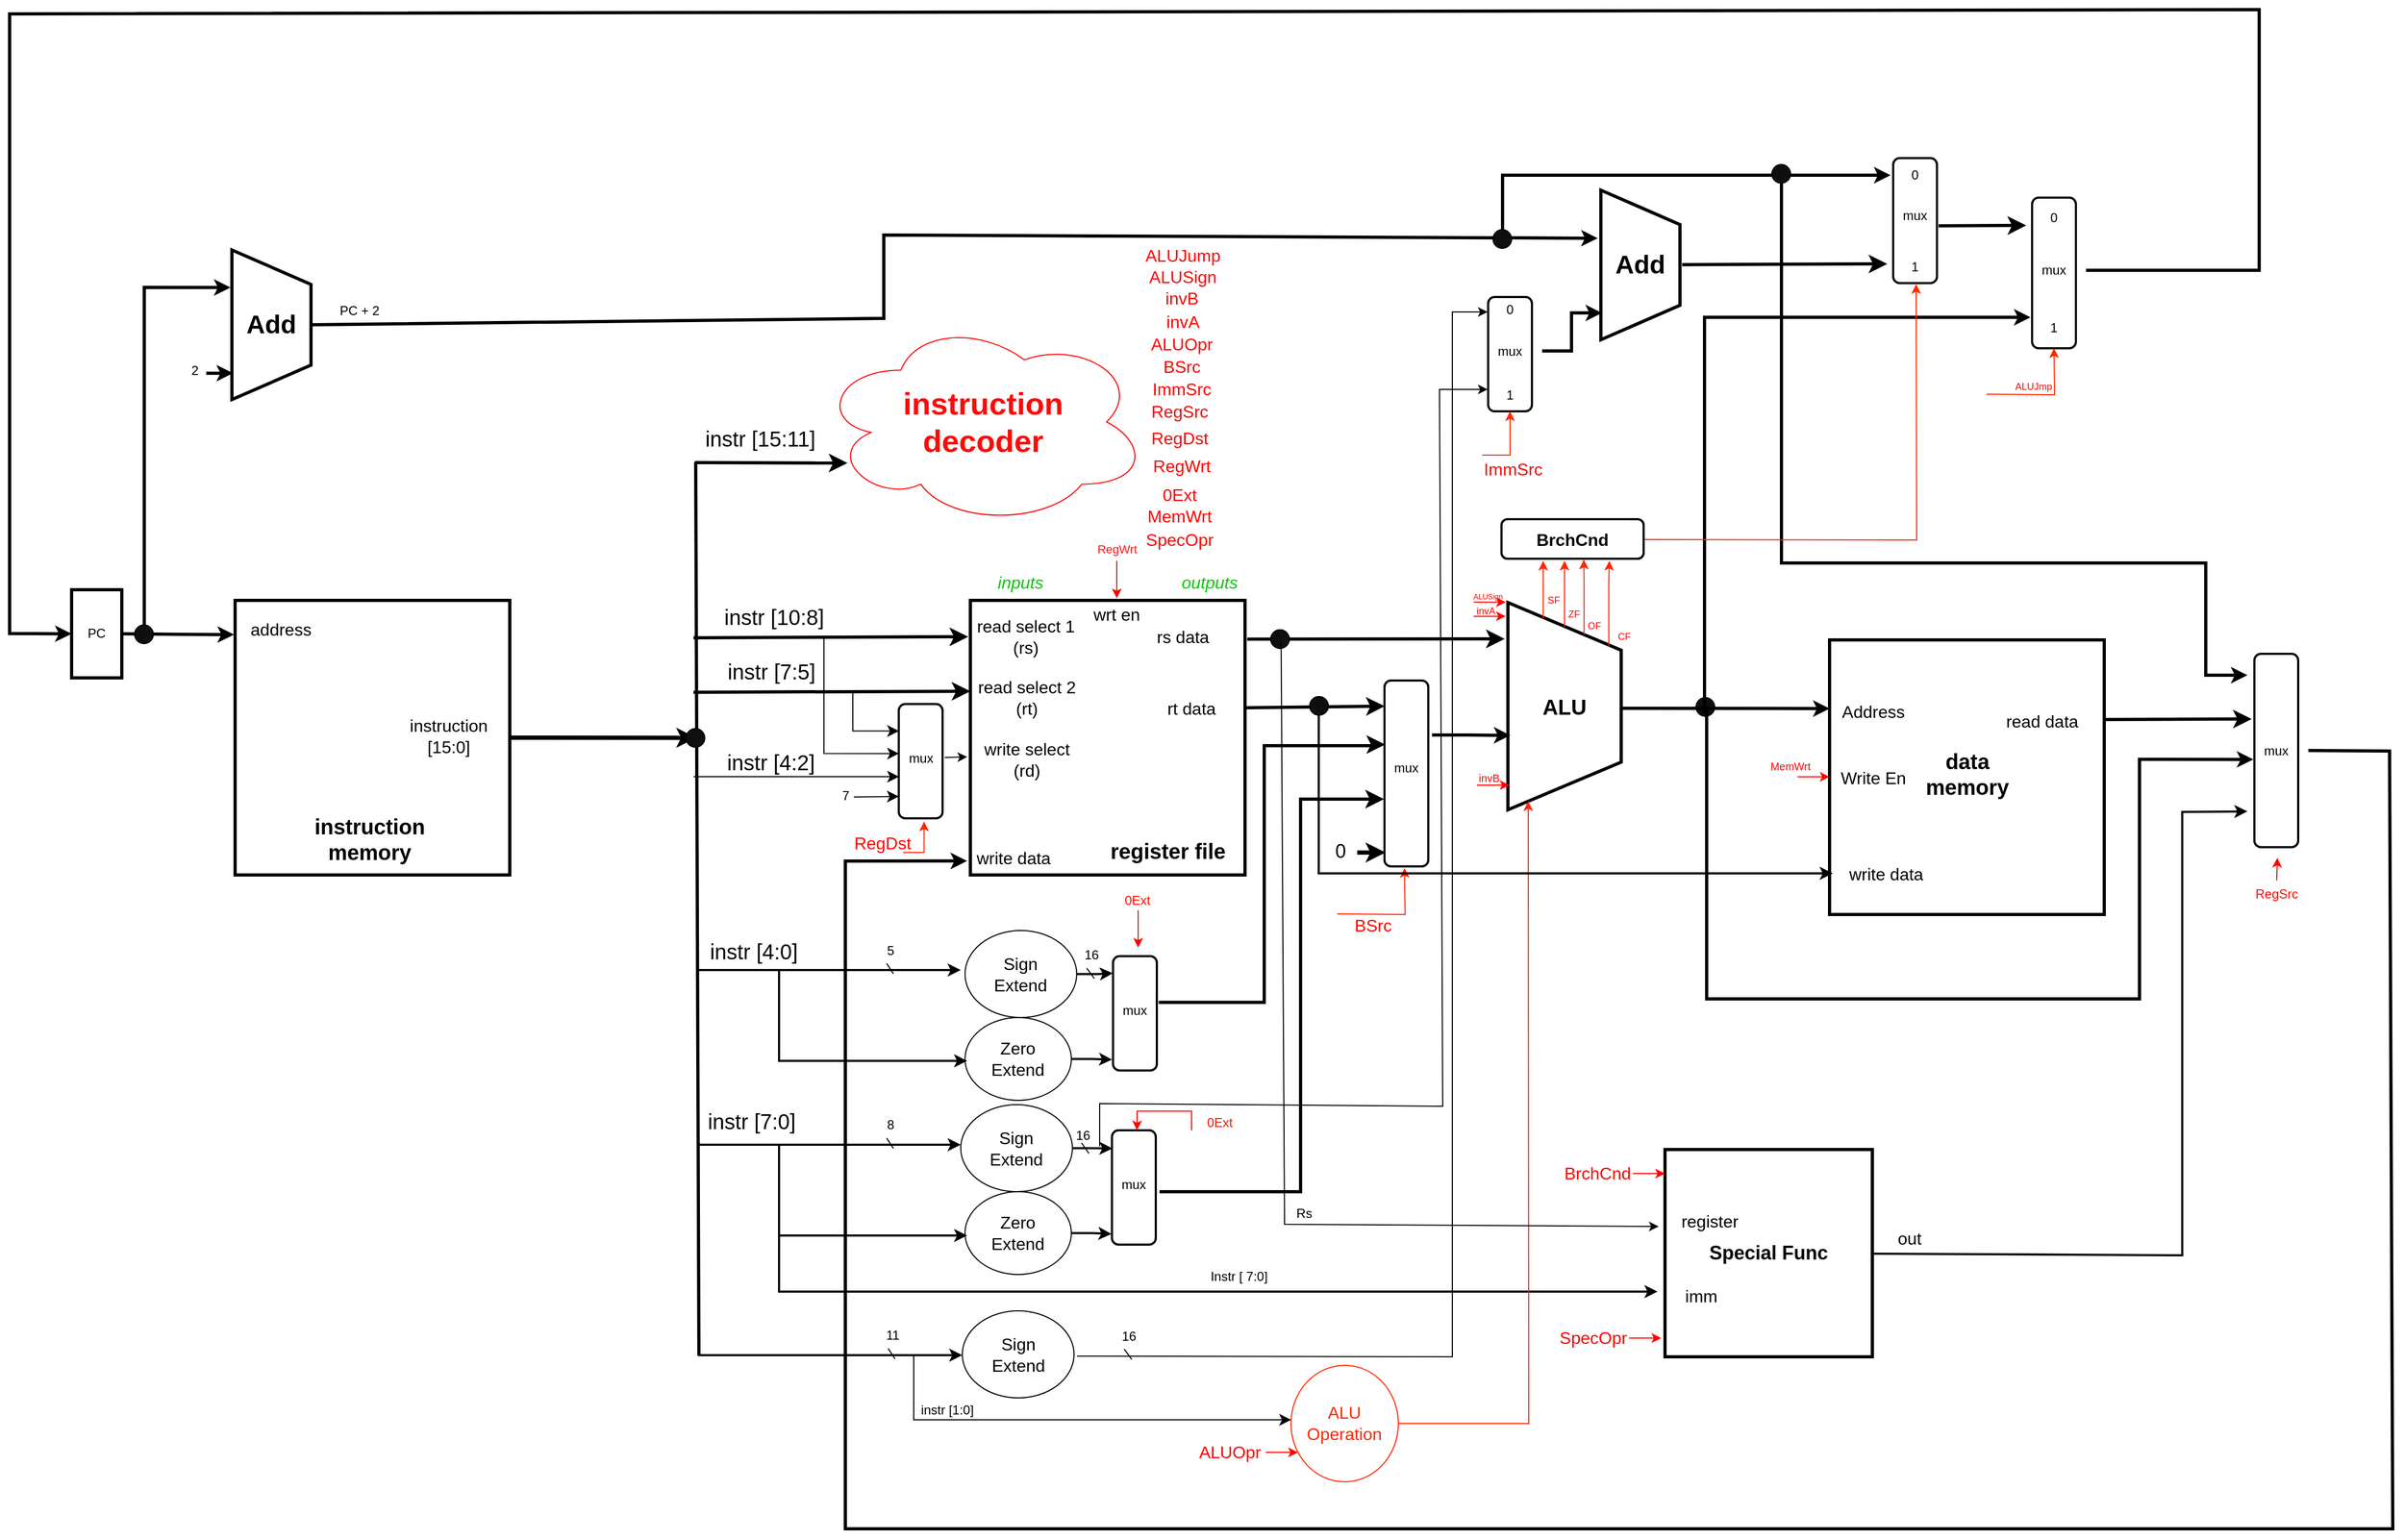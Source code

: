 <mxfile version="24.7.17">
  <diagram name="Page-1" id="fNMds45U4PwnaxW4AGc1">
    <mxGraphModel dx="3332" dy="1384" grid="0" gridSize="10" guides="1" tooltips="1" connect="1" arrows="1" fold="1" page="0" pageScale="1" pageWidth="850" pageHeight="1100" math="0" shadow="0">
      <root>
        <mxCell id="0" />
        <mxCell id="1" parent="0" />
        <mxCell id="rFN4JdDNjN4XjkR0yoPJ-14" value="" style="endArrow=classic;html=1;rounded=0;fontSize=12;startSize=8;endSize=8;strokeWidth=3;" parent="1" edge="1">
          <mxGeometry width="50" height="50" relative="1" as="geometry">
            <mxPoint x="-119" y="549" as="sourcePoint" />
            <mxPoint x="24" y="549.41" as="targetPoint" />
          </mxGeometry>
        </mxCell>
        <mxCell id="rFN4JdDNjN4XjkR0yoPJ-16" value="instr [15:11]" style="text;html=1;align=center;verticalAlign=middle;whiteSpace=wrap;rounded=0;fontSize=20;" parent="1" vertex="1">
          <mxGeometry x="-115.5" y="511" width="115" height="30" as="geometry" />
        </mxCell>
        <mxCell id="rFN4JdDNjN4XjkR0yoPJ-17" value="" style="endArrow=classic;html=1;rounded=0;fontSize=12;startSize=8;endSize=8;curved=1;strokeWidth=3;" parent="1" edge="1">
          <mxGeometry width="50" height="50" relative="1" as="geometry">
            <mxPoint x="-120" y="713" as="sourcePoint" />
            <mxPoint x="137" y="712" as="targetPoint" />
          </mxGeometry>
        </mxCell>
        <mxCell id="rFN4JdDNjN4XjkR0yoPJ-18" value="instr [10:8]" style="text;html=1;align=center;verticalAlign=middle;whiteSpace=wrap;rounded=0;fontSize=20;" parent="1" vertex="1">
          <mxGeometry x="-94.5" y="678" width="99" height="30" as="geometry" />
        </mxCell>
        <mxCell id="rFN4JdDNjN4XjkR0yoPJ-24" value="" style="endArrow=classic;html=1;rounded=0;fontSize=12;startSize=8;endSize=8;curved=1;strokeWidth=3;" parent="1" edge="1">
          <mxGeometry width="50" height="50" relative="1" as="geometry">
            <mxPoint x="-120" y="764" as="sourcePoint" />
            <mxPoint x="139" y="763" as="targetPoint" />
          </mxGeometry>
        </mxCell>
        <mxCell id="rFN4JdDNjN4XjkR0yoPJ-25" value="instr [7:5]" style="text;html=1;align=center;verticalAlign=middle;whiteSpace=wrap;rounded=0;fontSize=20;" parent="1" vertex="1">
          <mxGeometry x="-94.5" y="729" width="94" height="30" as="geometry" />
        </mxCell>
        <mxCell id="rFN4JdDNjN4XjkR0yoPJ-35" value="" style="endArrow=classic;html=1;rounded=0;fontSize=12;startSize=8;endSize=8;strokeWidth=1;entryX=0.236;entryY=0.995;entryDx=0;entryDy=0;entryPerimeter=0;edgeStyle=orthogonalEdgeStyle;" parent="1" target="r2W4QhgXkko-zdRNvbkp-2" edge="1">
          <mxGeometry width="50" height="50" relative="1" as="geometry">
            <mxPoint x="30" y="764" as="sourcePoint" />
            <mxPoint x="67.0" y="801.0" as="targetPoint" />
            <Array as="points">
              <mxPoint x="29" y="764" />
              <mxPoint x="29" y="800" />
            </Array>
          </mxGeometry>
        </mxCell>
        <mxCell id="rFN4JdDNjN4XjkR0yoPJ-42" value="" style="endArrow=classic;html=1;rounded=0;fontSize=12;startSize=8;endSize=8;curved=1;strokeWidth=1;entryX=0.636;entryY=0.995;entryDx=0;entryDy=0;entryPerimeter=0;" parent="1" target="r2W4QhgXkko-zdRNvbkp-2" edge="1">
          <mxGeometry width="50" height="50" relative="1" as="geometry">
            <mxPoint x="-120" y="843" as="sourcePoint" />
            <mxPoint x="69" y="843.21" as="targetPoint" />
          </mxGeometry>
        </mxCell>
        <mxCell id="rFN4JdDNjN4XjkR0yoPJ-43" value="instr [4:2]" style="text;html=1;align=center;verticalAlign=middle;whiteSpace=wrap;rounded=0;fontSize=20;" parent="1" vertex="1">
          <mxGeometry x="-94" y="813.5" width="93" height="30" as="geometry" />
        </mxCell>
        <mxCell id="rFN4JdDNjN4XjkR0yoPJ-46" value="" style="ellipse;shape=cloud;whiteSpace=wrap;html=1;fontColor=#FF1C1C;strokeColor=#FF0000;strokeWidth=1;" parent="1" vertex="1">
          <mxGeometry x="-3" y="414" width="308" height="194" as="geometry" />
        </mxCell>
        <mxCell id="rFN4JdDNjN4XjkR0yoPJ-47" value="&lt;b style=&quot;font-size: 29px;&quot;&gt;instruction decoder&lt;/b&gt;" style="text;html=1;align=center;verticalAlign=middle;whiteSpace=wrap;rounded=0;fontSize=29;fontColor=#FF0808;" parent="1" vertex="1">
          <mxGeometry x="121" y="497.5" width="60" height="27" as="geometry" />
        </mxCell>
        <mxCell id="3E7eyOwTPvob0F8doDhA-3" value="&lt;i&gt;inputs&lt;/i&gt;" style="text;html=1;align=center;verticalAlign=middle;whiteSpace=wrap;rounded=0;fontSize=16;fontColor=#00CC00;" parent="1" vertex="1">
          <mxGeometry x="156" y="646" width="60" height="30" as="geometry" />
        </mxCell>
        <mxCell id="3E7eyOwTPvob0F8doDhA-5" value="&lt;i&gt;outputs&lt;/i&gt;" style="text;html=1;align=center;verticalAlign=middle;whiteSpace=wrap;rounded=0;fontSize=16;fontColor=#00CC00;" parent="1" vertex="1">
          <mxGeometry x="333" y="646" width="60" height="30" as="geometry" />
        </mxCell>
        <mxCell id="3E7eyOwTPvob0F8doDhA-17" value="" style="endArrow=classic;html=1;rounded=0;fontSize=12;startSize=8;endSize=8;curved=1;strokeWidth=3;exitX=1.008;exitY=0.141;exitDx=0;exitDy=0;exitPerimeter=0;" parent="1" source="rFN4JdDNjN4XjkR0yoPJ-5" edge="1">
          <mxGeometry width="50" height="50" relative="1" as="geometry">
            <mxPoint x="400" y="729" as="sourcePoint" />
            <mxPoint x="639" y="714" as="targetPoint" />
          </mxGeometry>
        </mxCell>
        <mxCell id="3E7eyOwTPvob0F8doDhA-20" value="" style="endArrow=classic;html=1;rounded=0;fontSize=12;startSize=8;endSize=8;curved=1;strokeWidth=3;entryX=0.138;entryY=0.996;entryDx=0;entryDy=0;exitX=1;exitY=0.5;exitDx=0;exitDy=0;entryPerimeter=0;" parent="1" source="3E7eyOwTPvob0F8doDhA-12" target="r2W4QhgXkko-zdRNvbkp-25" edge="1">
          <mxGeometry width="50" height="50" relative="1" as="geometry">
            <mxPoint x="396" y="770.97" as="sourcePoint" />
            <mxPoint x="551" y="780.5" as="targetPoint" />
          </mxGeometry>
        </mxCell>
        <mxCell id="muOvpEpb0NtmlUYYNEdW-38" style="edgeStyle=none;rounded=0;orthogonalLoop=1;jettySize=auto;html=1;exitX=1;exitY=0.5;exitDx=0;exitDy=0;strokeWidth=4;" parent="1" source="muOvpEpb0NtmlUYYNEdW-1" edge="1">
          <mxGeometry relative="1" as="geometry">
            <mxPoint x="-117.429" y="806.571" as="targetPoint" />
          </mxGeometry>
        </mxCell>
        <mxCell id="muOvpEpb0NtmlUYYNEdW-8" value="" style="whiteSpace=wrap;html=1;aspect=fixed;strokeWidth=3;" parent="1" vertex="1">
          <mxGeometry x="943" y="715" width="257" height="257" as="geometry" />
        </mxCell>
        <mxCell id="muOvpEpb0NtmlUYYNEdW-9" value="Address" style="text;html=1;align=center;verticalAlign=middle;whiteSpace=wrap;rounded=0;fontSize=16;" parent="1" vertex="1">
          <mxGeometry x="934" y="762" width="100" height="39" as="geometry" />
        </mxCell>
        <mxCell id="muOvpEpb0NtmlUYYNEdW-10" value="&lt;b&gt;data memory&lt;/b&gt;" style="text;html=1;align=center;verticalAlign=middle;whiteSpace=wrap;rounded=0;fontSize=20;" parent="1" vertex="1">
          <mxGeometry x="1016.5" y="824.5" width="110" height="30" as="geometry" />
        </mxCell>
        <mxCell id="muOvpEpb0NtmlUYYNEdW-13" value="" style="group;strokeWidth=3;" parent="1" vertex="1" connectable="0">
          <mxGeometry x="642" y="680" width="170.5" height="194" as="geometry" />
        </mxCell>
        <mxCell id="3E7eyOwTPvob0F8doDhA-14" value="" style="verticalLabelPosition=middle;verticalAlign=middle;html=1;shape=trapezoid;perimeter=trapezoidPerimeter;whiteSpace=wrap;size=0.23;arcSize=10;flipV=1;labelPosition=center;align=center;direction=south;strokeWidth=3;" parent="muOvpEpb0NtmlUYYNEdW-13" vertex="1">
          <mxGeometry width="106" height="194" as="geometry" />
        </mxCell>
        <mxCell id="3E7eyOwTPvob0F8doDhA-15" value="&lt;b style=&quot;font-size: 20px;&quot;&gt;ALU&lt;/b&gt;" style="text;html=1;align=center;verticalAlign=middle;whiteSpace=wrap;rounded=0;fontSize=20;" parent="muOvpEpb0NtmlUYYNEdW-13" vertex="1">
          <mxGeometry x="23" y="82" width="60" height="30" as="geometry" />
        </mxCell>
        <mxCell id="p6FXJWHA-nySCCXBb5-h-45" value="&lt;font color=&quot;#ff0000&quot;&gt;&lt;span style=&quot;caret-color: rgb(255, 0, 0); font-size: 9px;&quot;&gt;OF&lt;/span&gt;&lt;/font&gt;" style="text;html=1;align=center;verticalAlign=middle;whiteSpace=wrap;rounded=0;fontSize=16;" parent="muOvpEpb0NtmlUYYNEdW-13" vertex="1">
          <mxGeometry x="70" y="13" width="22" height="11" as="geometry" />
        </mxCell>
        <mxCell id="p6FXJWHA-nySCCXBb5-h-44" value="&lt;font color=&quot;#ff0000&quot;&gt;&lt;span style=&quot;caret-color: rgb(255, 0, 0); font-size: 9px;&quot;&gt;ZF&lt;/span&gt;&lt;/font&gt;" style="text;html=1;align=center;verticalAlign=middle;whiteSpace=wrap;rounded=0;fontSize=16;" parent="muOvpEpb0NtmlUYYNEdW-13" vertex="1">
          <mxGeometry x="51" y="2" width="22" height="11" as="geometry" />
        </mxCell>
        <mxCell id="WuKiRzajEq_CYZFMlZ9E-89" value="" style="ellipse;whiteSpace=wrap;html=1;aspect=fixed;fillColor=#0F0F0F;" parent="muOvpEpb0NtmlUYYNEdW-13" vertex="1">
          <mxGeometry x="176" y="89" width="17.5" height="17.5" as="geometry" />
        </mxCell>
        <mxCell id="muOvpEpb0NtmlUYYNEdW-19" value="write data" style="text;html=1;align=center;verticalAlign=middle;whiteSpace=wrap;rounded=0;fontSize=16;" parent="1" vertex="1">
          <mxGeometry x="946" y="914" width="100" height="39" as="geometry" />
        </mxCell>
        <mxCell id="muOvpEpb0NtmlUYYNEdW-20" value="read data" style="text;html=1;align=center;verticalAlign=middle;whiteSpace=wrap;rounded=0;fontSize=16;" parent="1" vertex="1">
          <mxGeometry x="1092" y="771.5" width="100" height="39" as="geometry" />
        </mxCell>
        <mxCell id="muOvpEpb0NtmlUYYNEdW-25" value="" style="endArrow=classic;html=1;rounded=0;fontSize=12;startSize=8;endSize=8;curved=1;strokeWidth=3;exitX=0.997;exitY=0.29;exitDx=0;exitDy=0;exitPerimeter=0;entryX=0;entryY=0.214;entryDx=0;entryDy=3;entryPerimeter=0;" parent="1" source="muOvpEpb0NtmlUYYNEdW-8" edge="1">
          <mxGeometry width="50" height="50" relative="1" as="geometry">
            <mxPoint x="1205" y="786" as="sourcePoint" />
            <mxPoint x="1338" y="789" as="targetPoint" />
          </mxGeometry>
        </mxCell>
        <mxCell id="muOvpEpb0NtmlUYYNEdW-27" value="" style="group" parent="1" vertex="1" connectable="0">
          <mxGeometry x="139" y="678" width="257" height="257" as="geometry" />
        </mxCell>
        <mxCell id="rFN4JdDNjN4XjkR0yoPJ-5" value="" style="whiteSpace=wrap;html=1;aspect=fixed;strokeWidth=3;" parent="muOvpEpb0NtmlUYYNEdW-27" vertex="1">
          <mxGeometry width="257" height="257" as="geometry" />
        </mxCell>
        <mxCell id="rFN4JdDNjN4XjkR0yoPJ-6" value="read select 1 (rs)" style="text;html=1;align=center;verticalAlign=middle;whiteSpace=wrap;rounded=0;fontSize=16;" parent="muOvpEpb0NtmlUYYNEdW-27" vertex="1">
          <mxGeometry x="2" y="14" width="100" height="39" as="geometry" />
        </mxCell>
        <mxCell id="rFN4JdDNjN4XjkR0yoPJ-7" value="read select 2 (rt)" style="text;html=1;align=center;verticalAlign=middle;whiteSpace=wrap;rounded=0;fontSize=16;" parent="muOvpEpb0NtmlUYYNEdW-27" vertex="1">
          <mxGeometry x="3.5" y="71" width="97.5" height="39" as="geometry" />
        </mxCell>
        <mxCell id="rFN4JdDNjN4XjkR0yoPJ-8" value="write select (rd)" style="text;html=1;align=center;verticalAlign=middle;whiteSpace=wrap;rounded=0;fontSize=16;" parent="muOvpEpb0NtmlUYYNEdW-27" vertex="1">
          <mxGeometry x="7.5" y="129.5" width="89.5" height="39" as="geometry" />
        </mxCell>
        <mxCell id="rFN4JdDNjN4XjkR0yoPJ-10" value="write data" style="text;html=1;align=center;verticalAlign=middle;whiteSpace=wrap;rounded=0;fontSize=16;" parent="muOvpEpb0NtmlUYYNEdW-27" vertex="1">
          <mxGeometry x="3.5" y="225" width="73" height="32" as="geometry" />
        </mxCell>
        <mxCell id="rFN4JdDNjN4XjkR0yoPJ-44" value="&lt;b&gt;register file&lt;/b&gt;" style="text;html=1;align=center;verticalAlign=middle;whiteSpace=wrap;rounded=0;fontSize=20;" parent="muOvpEpb0NtmlUYYNEdW-27" vertex="1">
          <mxGeometry x="130" y="219" width="110" height="30" as="geometry" />
        </mxCell>
        <mxCell id="3E7eyOwTPvob0F8doDhA-7" value="rs data" style="text;html=1;align=center;verticalAlign=middle;whiteSpace=wrap;rounded=0;fontSize=16;" parent="muOvpEpb0NtmlUYYNEdW-27" vertex="1">
          <mxGeometry x="149" y="14" width="100" height="39" as="geometry" />
        </mxCell>
        <mxCell id="3E7eyOwTPvob0F8doDhA-12" value="rt data" style="text;html=1;align=center;verticalAlign=middle;whiteSpace=wrap;rounded=0;fontSize=16;" parent="muOvpEpb0NtmlUYYNEdW-27" vertex="1">
          <mxGeometry x="157" y="81" width="100" height="39" as="geometry" />
        </mxCell>
        <mxCell id="WuKiRzajEq_CYZFMlZ9E-27" value="wrt en" style="text;html=1;align=center;verticalAlign=middle;whiteSpace=wrap;rounded=0;fontSize=16;" parent="muOvpEpb0NtmlUYYNEdW-27" vertex="1">
          <mxGeometry x="87" y="-7" width="100" height="39" as="geometry" />
        </mxCell>
        <mxCell id="muOvpEpb0NtmlUYYNEdW-289" style="edgeStyle=none;rounded=0;orthogonalLoop=1;jettySize=auto;html=1;fontFamily=Helvetica;fontSize=12;fontColor=default;entryX=0.749;entryY=1.018;entryDx=0;entryDy=0;entryPerimeter=0;strokeWidth=3;" parent="1" target="muOvpEpb0NtmlUYYNEdW-40" edge="1">
          <mxGeometry relative="1" as="geometry">
            <mxPoint x="-551" y="382" as="targetPoint" />
            <mxPoint x="-634" y="709" as="sourcePoint" />
            <Array as="points">
              <mxPoint x="-634" y="385" />
            </Array>
          </mxGeometry>
        </mxCell>
        <mxCell id="muOvpEpb0NtmlUYYNEdW-32" value="PC" style="rounded=0;whiteSpace=wrap;html=1;strokeWidth=3;" parent="1" vertex="1">
          <mxGeometry x="-702" y="668" width="47" height="82.5" as="geometry" />
        </mxCell>
        <mxCell id="muOvpEpb0NtmlUYYNEdW-34" style="edgeStyle=orthogonalEdgeStyle;rounded=0;orthogonalLoop=1;jettySize=auto;html=1;exitX=1;exitY=0.5;exitDx=0;exitDy=0;strokeWidth=3;" parent="1" edge="1">
          <mxGeometry relative="1" as="geometry">
            <mxPoint x="-550" y="710" as="targetPoint" />
            <mxPoint x="-655" y="709.29" as="sourcePoint" />
          </mxGeometry>
        </mxCell>
        <mxCell id="muOvpEpb0NtmlUYYNEdW-37" value="" style="endArrow=none;html=3;rounded=0;strokeWidth=3;" parent="1" edge="1">
          <mxGeometry width="50" height="50" relative="1" as="geometry">
            <mxPoint x="-115" y="1385" as="sourcePoint" />
            <mxPoint x="-118" y="549" as="targetPoint" />
          </mxGeometry>
        </mxCell>
        <mxCell id="muOvpEpb0NtmlUYYNEdW-39" style="edgeStyle=none;rounded=0;orthogonalLoop=1;jettySize=auto;html=1;entryX=0;entryY=0.25;entryDx=0;entryDy=0;strokeWidth=3;" parent="1" target="muOvpEpb0NtmlUYYNEdW-8" edge="1">
          <mxGeometry relative="1" as="geometry">
            <mxPoint x="749" y="779" as="sourcePoint" />
          </mxGeometry>
        </mxCell>
        <mxCell id="muOvpEpb0NtmlUYYNEdW-40" value="&lt;font style=&quot;font-size: 24px;&quot;&gt;&lt;b&gt;Add&lt;/b&gt;&lt;/font&gt;" style="verticalLabelPosition=middle;verticalAlign=middle;html=1;shape=trapezoid;perimeter=trapezoidPerimeter;whiteSpace=wrap;size=0.23;arcSize=10;flipV=1;labelPosition=center;align=center;direction=south;strokeWidth=3;" parent="1" vertex="1">
          <mxGeometry x="-552" y="350" width="74" height="140" as="geometry" />
        </mxCell>
        <mxCell id="muOvpEpb0NtmlUYYNEdW-284" value="" style="group" parent="1" vertex="1" connectable="0">
          <mxGeometry x="-556" y="678" width="264" height="257" as="geometry" />
        </mxCell>
        <mxCell id="muOvpEpb0NtmlUYYNEdW-1" value="" style="whiteSpace=wrap;html=1;aspect=fixed;strokeWidth=3;" parent="muOvpEpb0NtmlUYYNEdW-284" vertex="1">
          <mxGeometry x="7" width="257" height="257" as="geometry" />
        </mxCell>
        <mxCell id="muOvpEpb0NtmlUYYNEdW-4" value="address" style="text;html=1;align=center;verticalAlign=middle;whiteSpace=wrap;rounded=0;fontSize=16;" parent="muOvpEpb0NtmlUYYNEdW-284" vertex="1">
          <mxGeometry y="7" width="100" height="39" as="geometry" />
        </mxCell>
        <mxCell id="muOvpEpb0NtmlUYYNEdW-6" value="&lt;b&gt;instruction memory&lt;/b&gt;" style="text;html=1;align=center;verticalAlign=middle;whiteSpace=wrap;rounded=0;fontSize=20;" parent="muOvpEpb0NtmlUYYNEdW-284" vertex="1">
          <mxGeometry x="78" y="208" width="110" height="30" as="geometry" />
        </mxCell>
        <mxCell id="muOvpEpb0NtmlUYYNEdW-28" value="instruction&lt;div&gt;[15:0]&lt;/div&gt;" style="text;html=1;align=center;verticalAlign=middle;whiteSpace=wrap;rounded=0;fontSize=16;" parent="muOvpEpb0NtmlUYYNEdW-284" vertex="1">
          <mxGeometry x="158" y="107.5" width="98" height="39" as="geometry" />
        </mxCell>
        <mxCell id="muOvpEpb0NtmlUYYNEdW-287" style="edgeStyle=orthogonalEdgeStyle;rounded=0;orthogonalLoop=1;jettySize=auto;html=1;entryX=0.179;entryY=0.985;entryDx=0;entryDy=0;entryPerimeter=0;exitX=0.96;exitY=0.59;exitDx=0;exitDy=0;exitPerimeter=0;strokeWidth=3;" parent="1" source="muOvpEpb0NtmlUYYNEdW-288" target="muOvpEpb0NtmlUYYNEdW-40" edge="1">
          <mxGeometry relative="1" as="geometry">
            <mxPoint x="-552" y="466.71" as="targetPoint" />
            <mxPoint x="-593" y="467" as="sourcePoint" />
          </mxGeometry>
        </mxCell>
        <mxCell id="muOvpEpb0NtmlUYYNEdW-288" value="2" style="text;html=1;align=center;verticalAlign=middle;resizable=0;points=[];autosize=1;strokeColor=none;fillColor=none;fontFamily=Helvetica;fontSize=12;fontColor=default;" parent="1" vertex="1">
          <mxGeometry x="-600" y="450" width="25" height="26" as="geometry" />
        </mxCell>
        <mxCell id="fwB8wbmSQQmTVCgAxKlL-12" value="" style="endArrow=classic;html=1;rounded=0;fontSize=12;startSize=8;endSize=8;strokeWidth=3;edgeStyle=orthogonalEdgeStyle;entryX=0.344;entryY=0.985;entryDx=0;entryDy=0;exitX=0.404;exitY=-0.043;exitDx=0;exitDy=0;exitPerimeter=0;entryPerimeter=0;" parent="1" source="p6FXJWHA-nySCCXBb5-h-2" target="r2W4QhgXkko-zdRNvbkp-25" edge="1">
          <mxGeometry width="50" height="50" relative="1" as="geometry">
            <mxPoint x="357" y="1054" as="sourcePoint" />
            <mxPoint x="556" y="835" as="targetPoint" />
            <Array as="points">
              <mxPoint x="414" y="1054" />
              <mxPoint x="414" y="814" />
              <mxPoint x="517" y="814" />
              <mxPoint x="517" y="813" />
            </Array>
          </mxGeometry>
        </mxCell>
        <mxCell id="fwB8wbmSQQmTVCgAxKlL-13" value="16" style="text;html=1;align=center;verticalAlign=middle;resizable=0;points=[];autosize=1;strokeColor=none;fillColor=none;" parent="1" vertex="1">
          <mxGeometry x="236" y="997" width="31" height="26" as="geometry" />
        </mxCell>
        <mxCell id="fwB8wbmSQQmTVCgAxKlL-15" style="edgeStyle=orthogonalEdgeStyle;rounded=0;orthogonalLoop=1;jettySize=auto;html=1;exitX=0.293;exitY=-0.085;exitDx=0;exitDy=0;exitPerimeter=0;entryX=0.359;entryY=0.978;entryDx=0;entryDy=0;entryPerimeter=0;strokeWidth=3;" parent="1" source="r2W4QhgXkko-zdRNvbkp-25" target="3E7eyOwTPvob0F8doDhA-14" edge="1">
          <mxGeometry relative="1" as="geometry">
            <mxPoint x="599" y="804.5" as="sourcePoint" />
          </mxGeometry>
        </mxCell>
        <mxCell id="r2W4QhgXkko-zdRNvbkp-8" value="" style="endArrow=classic;html=1;rounded=0;" parent="1" edge="1">
          <mxGeometry width="50" height="50" relative="1" as="geometry">
            <mxPoint x="115" y="825" as="sourcePoint" />
            <mxPoint x="136" y="824.5" as="targetPoint" />
          </mxGeometry>
        </mxCell>
        <mxCell id="r2W4QhgXkko-zdRNvbkp-9" value="" style="endArrow=classic;html=1;rounded=0;fontSize=12;startSize=8;endSize=8;strokeWidth=1;entryX=0.433;entryY=0.995;entryDx=0;entryDy=0;entryPerimeter=0;edgeStyle=orthogonalEdgeStyle;" parent="1" target="r2W4QhgXkko-zdRNvbkp-2" edge="1">
          <mxGeometry width="50" height="50" relative="1" as="geometry">
            <mxPoint x="2" y="714" as="sourcePoint" />
            <mxPoint x="67.0" y="822.05" as="targetPoint" />
            <Array as="points">
              <mxPoint x="2" y="821" />
            </Array>
          </mxGeometry>
        </mxCell>
        <mxCell id="r2W4QhgXkko-zdRNvbkp-11" value="7" style="text;html=1;align=center;verticalAlign=middle;resizable=0;points=[];autosize=1;strokeColor=none;fillColor=none;" parent="1" vertex="1">
          <mxGeometry x="9" y="848" width="25" height="26" as="geometry" />
        </mxCell>
        <mxCell id="r2W4QhgXkko-zdRNvbkp-14" value="" style="endArrow=classic;html=1;rounded=0;fontSize=12;startSize=8;endSize=8;strokeWidth=1;entryX=0.236;entryY=0.995;entryDx=0;entryDy=0;entryPerimeter=0;edgeStyle=orthogonalEdgeStyle;" parent="1" edge="1">
          <mxGeometry width="50" height="50" relative="1" as="geometry">
            <mxPoint x="30" y="862" as="sourcePoint" />
            <mxPoint x="72" y="861.5" as="targetPoint" />
            <Array as="points">
              <mxPoint x="30" y="862" />
              <mxPoint x="29" y="862" />
            </Array>
          </mxGeometry>
        </mxCell>
        <mxCell id="r2W4QhgXkko-zdRNvbkp-15" value="&lt;font size=&quot;1&quot; color=&quot;#ff0000&quot;&gt;&lt;span style=&quot;caret-color: rgb(255, 0, 0); font-size: 16px;&quot;&gt;RegDst&lt;/span&gt;&lt;/font&gt;" style="text;html=1;align=center;verticalAlign=middle;whiteSpace=wrap;rounded=0;fontSize=16;" parent="1" vertex="1">
          <mxGeometry x="27" y="896" width="60" height="18" as="geometry" />
        </mxCell>
        <mxCell id="r2W4QhgXkko-zdRNvbkp-20" value="" style="group" parent="1" vertex="1" connectable="0">
          <mxGeometry x="62.5" y="775" width="60" height="107" as="geometry" />
        </mxCell>
        <mxCell id="r2W4QhgXkko-zdRNvbkp-2" value="" style="rounded=1;whiteSpace=wrap;html=1;direction=south;strokeWidth=2;" parent="r2W4QhgXkko-zdRNvbkp-20" vertex="1">
          <mxGeometry x="9.5" width="41" height="107" as="geometry" />
        </mxCell>
        <mxCell id="r2W4QhgXkko-zdRNvbkp-18" value="mux" style="text;html=1;align=center;verticalAlign=middle;whiteSpace=wrap;rounded=0;" parent="r2W4QhgXkko-zdRNvbkp-20" vertex="1">
          <mxGeometry y="35.5" width="60" height="30" as="geometry" />
        </mxCell>
        <mxCell id="r2W4QhgXkko-zdRNvbkp-24" value="" style="group;strokeWidth=1;" parent="1" vertex="1" connectable="0">
          <mxGeometry x="517" y="753" width="60" height="174" as="geometry" />
        </mxCell>
        <mxCell id="r2W4QhgXkko-zdRNvbkp-25" value="" style="rounded=1;whiteSpace=wrap;html=1;direction=south;strokeWidth=2;" parent="r2W4QhgXkko-zdRNvbkp-24" vertex="1">
          <mxGeometry x="9.5" width="41" height="174" as="geometry" />
        </mxCell>
        <mxCell id="r2W4QhgXkko-zdRNvbkp-26" value="mux" style="text;html=1;align=center;verticalAlign=middle;whiteSpace=wrap;rounded=0;" parent="r2W4QhgXkko-zdRNvbkp-24" vertex="1">
          <mxGeometry y="67" width="60" height="30" as="geometry" />
        </mxCell>
        <mxCell id="AzOvHIemU0ZITK1xoNgC-14" style="edgeStyle=orthogonalEdgeStyle;rounded=0;orthogonalLoop=1;jettySize=auto;html=1;exitX=1;exitY=0.5;exitDx=0;exitDy=0;" parent="r2W4QhgXkko-zdRNvbkp-24" source="r2W4QhgXkko-zdRNvbkp-25" target="r2W4QhgXkko-zdRNvbkp-25" edge="1">
          <mxGeometry relative="1" as="geometry" />
        </mxCell>
        <mxCell id="r2W4QhgXkko-zdRNvbkp-28" value="&lt;font size=&quot;1&quot; color=&quot;#ff0000&quot;&gt;&lt;span style=&quot;caret-color: rgb(255, 0, 0); font-size: 16px;&quot;&gt;BSrc&lt;/span&gt;&lt;/font&gt;" style="text;html=1;align=center;verticalAlign=middle;whiteSpace=wrap;rounded=0;fontSize=16;" parent="1" vertex="1">
          <mxGeometry x="486" y="972.5" width="60" height="18" as="geometry" />
        </mxCell>
        <mxCell id="yZ5C_Ve2Oc4vBgANtmZi-1" value="" style="group" parent="1" vertex="1" connectable="0">
          <mxGeometry x="614" y="394" width="60" height="113" as="geometry" />
        </mxCell>
        <mxCell id="yZ5C_Ve2Oc4vBgANtmZi-2" value="" style="rounded=1;whiteSpace=wrap;html=1;direction=south;strokeWidth=2;" parent="yZ5C_Ve2Oc4vBgANtmZi-1" vertex="1">
          <mxGeometry x="9.5" width="41" height="107" as="geometry" />
        </mxCell>
        <mxCell id="yZ5C_Ve2Oc4vBgANtmZi-3" value="mux" style="text;html=1;align=center;verticalAlign=middle;whiteSpace=wrap;rounded=0;" parent="yZ5C_Ve2Oc4vBgANtmZi-1" vertex="1">
          <mxGeometry y="35.5" width="60" height="30" as="geometry" />
        </mxCell>
        <mxCell id="-0kURrgrsvos_-0h37l5-16" value="1" style="text;html=1;align=center;verticalAlign=middle;whiteSpace=wrap;rounded=0;" parent="yZ5C_Ve2Oc4vBgANtmZi-1" vertex="1">
          <mxGeometry y="77" width="60" height="30" as="geometry" />
        </mxCell>
        <mxCell id="-0kURrgrsvos_-0h37l5-17" value="0" style="text;html=1;align=center;verticalAlign=middle;whiteSpace=wrap;rounded=0;" parent="yZ5C_Ve2Oc4vBgANtmZi-1" vertex="1">
          <mxGeometry y="2" width="60" height="19" as="geometry" />
        </mxCell>
        <mxCell id="yZ5C_Ve2Oc4vBgANtmZi-4" value="" style="group" parent="1" vertex="1" connectable="0">
          <mxGeometry x="993" y="274" width="60" height="123" as="geometry" />
        </mxCell>
        <mxCell id="-0kURrgrsvos_-0h37l5-11" value="" style="group" parent="yZ5C_Ve2Oc4vBgANtmZi-4" vertex="1" connectable="0">
          <mxGeometry y="-10" width="60" height="117" as="geometry" />
        </mxCell>
        <mxCell id="yZ5C_Ve2Oc4vBgANtmZi-5" value="" style="rounded=1;whiteSpace=wrap;html=1;direction=south;strokeWidth=2;" parent="-0kURrgrsvos_-0h37l5-11" vertex="1">
          <mxGeometry x="9.5" width="41" height="117" as="geometry" />
        </mxCell>
        <mxCell id="yZ5C_Ve2Oc4vBgANtmZi-6" value="mux" style="text;html=1;align=center;verticalAlign=middle;whiteSpace=wrap;rounded=0;" parent="-0kURrgrsvos_-0h37l5-11" vertex="1">
          <mxGeometry y="39" width="60" height="30" as="geometry" />
        </mxCell>
        <mxCell id="-0kURrgrsvos_-0h37l5-9" value="1" style="text;html=1;align=center;verticalAlign=middle;whiteSpace=wrap;rounded=0;" parent="-0kURrgrsvos_-0h37l5-11" vertex="1">
          <mxGeometry y="87" width="60" height="30" as="geometry" />
        </mxCell>
        <mxCell id="-0kURrgrsvos_-0h37l5-10" value="0" style="text;html=1;align=center;verticalAlign=middle;whiteSpace=wrap;rounded=0;" parent="-0kURrgrsvos_-0h37l5-11" vertex="1">
          <mxGeometry y="6" width="60" height="19" as="geometry" />
        </mxCell>
        <mxCell id="yZ5C_Ve2Oc4vBgANtmZi-8" value="" style="group" parent="1" vertex="1" connectable="0">
          <mxGeometry x="1123" y="335" width="60" height="107" as="geometry" />
        </mxCell>
        <mxCell id="-0kURrgrsvos_-0h37l5-12" value="" style="group" parent="yZ5C_Ve2Oc4vBgANtmZi-8" vertex="1" connectable="0">
          <mxGeometry y="-34" width="60" height="141" as="geometry" />
        </mxCell>
        <mxCell id="yZ5C_Ve2Oc4vBgANtmZi-9" value="" style="rounded=1;whiteSpace=wrap;html=1;direction=south;strokeWidth=2;" parent="-0kURrgrsvos_-0h37l5-12" vertex="1">
          <mxGeometry x="9.5" width="41" height="141" as="geometry" />
        </mxCell>
        <mxCell id="yZ5C_Ve2Oc4vBgANtmZi-10" value="mux" style="text;html=1;align=center;verticalAlign=middle;whiteSpace=wrap;rounded=0;" parent="-0kURrgrsvos_-0h37l5-12" vertex="1">
          <mxGeometry y="53" width="60" height="30" as="geometry" />
        </mxCell>
        <mxCell id="-0kURrgrsvos_-0h37l5-3" value="1" style="text;html=1;align=center;verticalAlign=middle;whiteSpace=wrap;rounded=0;" parent="-0kURrgrsvos_-0h37l5-12" vertex="1">
          <mxGeometry y="107" width="60" height="30" as="geometry" />
        </mxCell>
        <mxCell id="-0kURrgrsvos_-0h37l5-8" value="0" style="text;html=1;align=center;verticalAlign=middle;whiteSpace=wrap;rounded=0;" parent="-0kURrgrsvos_-0h37l5-12" vertex="1">
          <mxGeometry y="4" width="60" height="30" as="geometry" />
        </mxCell>
        <mxCell id="yZ5C_Ve2Oc4vBgANtmZi-16" value="&lt;font style=&quot;font-size: 24px;&quot;&gt;&lt;b&gt;Add&lt;/b&gt;&lt;/font&gt;" style="verticalLabelPosition=middle;verticalAlign=middle;html=1;shape=trapezoid;perimeter=trapezoidPerimeter;whiteSpace=wrap;size=0.23;arcSize=10;flipV=1;labelPosition=center;align=center;direction=south;strokeWidth=3;" parent="1" vertex="1">
          <mxGeometry x="729" y="294" width="74" height="140" as="geometry" />
        </mxCell>
        <mxCell id="yZ5C_Ve2Oc4vBgANtmZi-17" style="edgeStyle=orthogonalEdgeStyle;rounded=0;orthogonalLoop=1;jettySize=auto;html=1;entryX=0.179;entryY=0.985;entryDx=0;entryDy=0;entryPerimeter=0;strokeWidth=3;" parent="1" source="yZ5C_Ve2Oc4vBgANtmZi-3" target="yZ5C_Ve2Oc4vBgANtmZi-16" edge="1">
          <mxGeometry relative="1" as="geometry">
            <mxPoint x="948" y="433.71" as="targetPoint" />
            <mxPoint x="924" y="432" as="sourcePoint" />
          </mxGeometry>
        </mxCell>
        <mxCell id="yZ5C_Ve2Oc4vBgANtmZi-22" value="" style="endArrow=classic;html=1;rounded=0;fontSize=12;startSize=8;endSize=8;curved=1;strokeWidth=3;" parent="1" edge="1">
          <mxGeometry width="50" height="50" relative="1" as="geometry">
            <mxPoint x="805" y="363.72" as="sourcePoint" />
            <mxPoint x="997" y="363" as="targetPoint" />
          </mxGeometry>
        </mxCell>
        <mxCell id="yZ5C_Ve2Oc4vBgANtmZi-23" value="" style="endArrow=classic;html=1;rounded=0;fontSize=12;startSize=8;endSize=8;curved=1;strokeWidth=3;" parent="1" edge="1">
          <mxGeometry width="50" height="50" relative="1" as="geometry">
            <mxPoint x="1045" y="327.43" as="sourcePoint" />
            <mxPoint x="1127" y="327" as="targetPoint" />
          </mxGeometry>
        </mxCell>
        <mxCell id="yZ5C_Ve2Oc4vBgANtmZi-28" value="" style="endArrow=classic;html=1;rounded=0;strokeWidth=3;" parent="1" edge="1">
          <mxGeometry width="50" height="50" relative="1" as="geometry">
            <mxPoint x="826" y="784" as="sourcePoint" />
            <mxPoint x="1131" y="413" as="targetPoint" />
            <Array as="points">
              <mxPoint x="826" y="413" />
            </Array>
          </mxGeometry>
        </mxCell>
        <mxCell id="yZ5C_Ve2Oc4vBgANtmZi-29" value="" style="endArrow=classic;html=1;rounded=0;strokeWidth=3;" parent="1" edge="1">
          <mxGeometry width="50" height="50" relative="1" as="geometry">
            <mxPoint x="637" y="339" as="sourcePoint" />
            <mxPoint x="1000" y="280" as="targetPoint" />
            <Array as="points">
              <mxPoint x="637" y="280" />
            </Array>
          </mxGeometry>
        </mxCell>
        <mxCell id="yZ5C_Ve2Oc4vBgANtmZi-31" value="" style="endArrow=classic;html=1;rounded=0;strokeWidth=3;exitX=1;exitY=0.5;exitDx=0;exitDy=0;entryX=0;entryY=0.5;entryDx=0;entryDy=0;" parent="1" source="yZ5C_Ve2Oc4vBgANtmZi-10" target="muOvpEpb0NtmlUYYNEdW-32" edge="1">
          <mxGeometry width="50" height="50" relative="1" as="geometry">
            <mxPoint x="1183" y="586" as="sourcePoint" />
            <mxPoint x="-832" y="645" as="targetPoint" />
            <Array as="points">
              <mxPoint x="1345" y="369" />
              <mxPoint x="1345" y="125" />
              <mxPoint x="-760" y="129" />
              <mxPoint x="-760" y="709" />
            </Array>
          </mxGeometry>
        </mxCell>
        <mxCell id="yZ5C_Ve2Oc4vBgANtmZi-32" value="" style="group" parent="1" vertex="1" connectable="0">
          <mxGeometry x="1331" y="762" width="60" height="163" as="geometry" />
        </mxCell>
        <mxCell id="yZ5C_Ve2Oc4vBgANtmZi-33" value="" style="rounded=1;whiteSpace=wrap;html=1;direction=south;strokeWidth=2;" parent="yZ5C_Ve2Oc4vBgANtmZi-32" vertex="1">
          <mxGeometry x="9.5" y="-34" width="41" height="181" as="geometry" />
        </mxCell>
        <mxCell id="yZ5C_Ve2Oc4vBgANtmZi-34" value="mux" style="text;html=1;align=center;verticalAlign=middle;whiteSpace=wrap;rounded=0;" parent="yZ5C_Ve2Oc4vBgANtmZi-32" vertex="1">
          <mxGeometry y="41.5" width="60" height="30" as="geometry" />
        </mxCell>
        <mxCell id="yZ5C_Ve2Oc4vBgANtmZi-35" value="" style="endArrow=classic;html=1;rounded=0;strokeWidth=3;edgeStyle=orthogonalEdgeStyle;" parent="1" edge="1">
          <mxGeometry width="50" height="50" relative="1" as="geometry">
            <mxPoint x="898" y="280" as="sourcePoint" />
            <mxPoint x="1334" y="748" as="targetPoint" />
            <Array as="points">
              <mxPoint x="898" y="643" />
              <mxPoint x="1295" y="643" />
              <mxPoint x="1295" y="748" />
            </Array>
          </mxGeometry>
        </mxCell>
        <mxCell id="yZ5C_Ve2Oc4vBgANtmZi-36" value="" style="endArrow=classic;html=1;rounded=0;strokeWidth=3;exitX=1;exitY=0.5;exitDx=0;exitDy=0;entryX=-0.012;entryY=0.949;entryDx=0;entryDy=0;entryPerimeter=0;" parent="1" source="yZ5C_Ve2Oc4vBgANtmZi-34" target="rFN4JdDNjN4XjkR0yoPJ-5" edge="1">
          <mxGeometry width="50" height="50" relative="1" as="geometry">
            <mxPoint x="751" y="1120" as="sourcePoint" />
            <mxPoint x="20" y="968" as="targetPoint" />
            <Array as="points">
              <mxPoint x="1467" y="819" />
              <mxPoint x="1470" y="1547" />
              <mxPoint x="22" y="1547" />
              <mxPoint x="22" y="922" />
            </Array>
          </mxGeometry>
        </mxCell>
        <mxCell id="yZ5C_Ve2Oc4vBgANtmZi-54" value="" style="group" parent="1" vertex="1" connectable="0">
          <mxGeometry x="134" y="1231.5" width="99.5" height="77.5" as="geometry" />
        </mxCell>
        <mxCell id="yZ5C_Ve2Oc4vBgANtmZi-55" value="" style="ellipse;whiteSpace=wrap;html=1;direction=south;" parent="yZ5C_Ve2Oc4vBgANtmZi-54" vertex="1">
          <mxGeometry width="99.5" height="77.5" as="geometry" />
        </mxCell>
        <mxCell id="yZ5C_Ve2Oc4vBgANtmZi-56" value="Zero Extend" style="text;html=1;align=center;verticalAlign=middle;whiteSpace=wrap;rounded=0;fontSize=16;" parent="yZ5C_Ve2Oc4vBgANtmZi-54" vertex="1">
          <mxGeometry x="24.237" y="26.114" width="51.026" height="25.272" as="geometry" />
        </mxCell>
        <mxCell id="yZ5C_Ve2Oc4vBgANtmZi-58" value="" style="group" parent="1" vertex="1" connectable="0">
          <mxGeometry x="134" y="987" width="104.5" height="159" as="geometry" />
        </mxCell>
        <mxCell id="yZ5C_Ve2Oc4vBgANtmZi-42" value="" style="ellipse;whiteSpace=wrap;html=1;direction=south;" parent="yZ5C_Ve2Oc4vBgANtmZi-58" vertex="1">
          <mxGeometry width="104.5" height="81.5" as="geometry" />
        </mxCell>
        <mxCell id="yZ5C_Ve2Oc4vBgANtmZi-43" value="Sign Extend" style="text;html=1;align=center;verticalAlign=middle;whiteSpace=wrap;rounded=0;fontSize=16;" parent="yZ5C_Ve2Oc4vBgANtmZi-58" vertex="1">
          <mxGeometry x="25.455" y="27.462" width="53.59" height="26.576" as="geometry" />
        </mxCell>
        <mxCell id="yZ5C_Ve2Oc4vBgANtmZi-44" value="" style="group" parent="yZ5C_Ve2Oc4vBgANtmZi-58" vertex="1" connectable="0">
          <mxGeometry y="81.5" width="99.5" height="77.5" as="geometry" />
        </mxCell>
        <mxCell id="yZ5C_Ve2Oc4vBgANtmZi-48" value="" style="group" parent="yZ5C_Ve2Oc4vBgANtmZi-44" vertex="1" connectable="0">
          <mxGeometry width="99.5" height="77.5" as="geometry" />
        </mxCell>
        <mxCell id="yZ5C_Ve2Oc4vBgANtmZi-53" value="" style="group" parent="yZ5C_Ve2Oc4vBgANtmZi-48" vertex="1" connectable="0">
          <mxGeometry width="99.5" height="77.5" as="geometry" />
        </mxCell>
        <mxCell id="yZ5C_Ve2Oc4vBgANtmZi-38" value="" style="ellipse;whiteSpace=wrap;html=1;direction=south;" parent="yZ5C_Ve2Oc4vBgANtmZi-53" vertex="1">
          <mxGeometry width="99.5" height="77.5" as="geometry" />
        </mxCell>
        <mxCell id="yZ5C_Ve2Oc4vBgANtmZi-39" value="Zero Extend" style="text;html=1;align=center;verticalAlign=middle;whiteSpace=wrap;rounded=0;fontSize=16;" parent="yZ5C_Ve2Oc4vBgANtmZi-53" vertex="1">
          <mxGeometry x="24.237" y="26.114" width="51.026" height="25.272" as="geometry" />
        </mxCell>
        <mxCell id="yZ5C_Ve2Oc4vBgANtmZi-59" value="" style="group" parent="1" vertex="1" connectable="0">
          <mxGeometry x="130" y="1150" width="104.5" height="81.5" as="geometry" />
        </mxCell>
        <mxCell id="yZ5C_Ve2Oc4vBgANtmZi-60" value="" style="ellipse;whiteSpace=wrap;html=1;direction=south;" parent="yZ5C_Ve2Oc4vBgANtmZi-59" vertex="1">
          <mxGeometry width="104.5" height="81.5" as="geometry" />
        </mxCell>
        <mxCell id="yZ5C_Ve2Oc4vBgANtmZi-61" value="Sign Extend" style="text;html=1;align=center;verticalAlign=middle;whiteSpace=wrap;rounded=0;fontSize=16;" parent="yZ5C_Ve2Oc4vBgANtmZi-59" vertex="1">
          <mxGeometry x="25.455" y="27.462" width="53.59" height="26.576" as="geometry" />
        </mxCell>
        <mxCell id="yZ5C_Ve2Oc4vBgANtmZi-63" value="" style="group;strokeWidth=1;" parent="1" vertex="1" connectable="0">
          <mxGeometry x="131.5" y="1309" width="104.5" height="81.5" as="geometry" />
        </mxCell>
        <mxCell id="yZ5C_Ve2Oc4vBgANtmZi-64" value="" style="ellipse;whiteSpace=wrap;html=1;direction=south;" parent="yZ5C_Ve2Oc4vBgANtmZi-63" vertex="1">
          <mxGeometry y="34" width="104.5" height="81.5" as="geometry" />
        </mxCell>
        <mxCell id="yZ5C_Ve2Oc4vBgANtmZi-65" value="Sign Extend" style="text;html=1;align=center;verticalAlign=middle;whiteSpace=wrap;rounded=0;fontSize=16;" parent="yZ5C_Ve2Oc4vBgANtmZi-63" vertex="1">
          <mxGeometry x="25.455" y="61.462" width="53.59" height="26.576" as="geometry" />
        </mxCell>
        <mxCell id="p6FXJWHA-nySCCXBb5-h-1" value="" style="group" parent="1" vertex="1" connectable="0">
          <mxGeometry x="263" y="1011" width="60" height="107" as="geometry" />
        </mxCell>
        <mxCell id="p6FXJWHA-nySCCXBb5-h-5" value="" style="group" parent="p6FXJWHA-nySCCXBb5-h-1" vertex="1" connectable="0">
          <mxGeometry width="60" height="107" as="geometry" />
        </mxCell>
        <mxCell id="p6FXJWHA-nySCCXBb5-h-2" value="" style="rounded=1;whiteSpace=wrap;html=1;direction=south;strokeWidth=2;" parent="p6FXJWHA-nySCCXBb5-h-5" vertex="1">
          <mxGeometry x="9.5" width="41" height="107" as="geometry" />
        </mxCell>
        <mxCell id="p6FXJWHA-nySCCXBb5-h-3" value="mux" style="text;html=1;align=center;verticalAlign=middle;whiteSpace=wrap;rounded=0;" parent="p6FXJWHA-nySCCXBb5-h-5" vertex="1">
          <mxGeometry y="35.5" width="60" height="30" as="geometry" />
        </mxCell>
        <mxCell id="yZ5C_Ve2Oc4vBgANtmZi-66" value="" style="group;fontColor=#ff2600;strokeWidth=1;" parent="1" vertex="1" connectable="0">
          <mxGeometry x="439" y="1394" width="100.5" height="109" as="geometry" />
        </mxCell>
        <mxCell id="yZ5C_Ve2Oc4vBgANtmZi-67" value="" style="ellipse;whiteSpace=wrap;html=1;direction=south;fontColor=#ff2600;strokeColor=#ff2600;" parent="yZ5C_Ve2Oc4vBgANtmZi-66" vertex="1">
          <mxGeometry width="100.5" height="109" as="geometry" />
        </mxCell>
        <mxCell id="yZ5C_Ve2Oc4vBgANtmZi-68" value="ALU Operation" style="text;html=1;align=center;verticalAlign=middle;whiteSpace=wrap;rounded=0;fontSize=16;fontColor=#ff2600;" parent="yZ5C_Ve2Oc4vBgANtmZi-66" vertex="1">
          <mxGeometry x="24.481" y="36.728" width="51.538" height="35.543" as="geometry" />
        </mxCell>
        <mxCell id="p6FXJWHA-nySCCXBb5-h-6" value="" style="group" parent="1" vertex="1" connectable="0">
          <mxGeometry x="262" y="1174" width="60" height="107" as="geometry" />
        </mxCell>
        <mxCell id="p6FXJWHA-nySCCXBb5-h-7" value="" style="rounded=1;whiteSpace=wrap;html=1;direction=south;strokeWidth=2;" parent="p6FXJWHA-nySCCXBb5-h-6" vertex="1">
          <mxGeometry x="9.5" width="41" height="107" as="geometry" />
        </mxCell>
        <mxCell id="p6FXJWHA-nySCCXBb5-h-8" value="mux" style="text;html=1;align=center;verticalAlign=middle;whiteSpace=wrap;rounded=0;" parent="p6FXJWHA-nySCCXBb5-h-6" vertex="1">
          <mxGeometry y="35.5" width="60" height="30" as="geometry" />
        </mxCell>
        <mxCell id="p6FXJWHA-nySCCXBb5-h-10" style="edgeStyle=orthogonalEdgeStyle;rounded=0;orthogonalLoop=1;jettySize=auto;html=1;entryX=0.15;entryY=1.004;entryDx=0;entryDy=0;entryPerimeter=0;strokeWidth=2;" parent="1" source="yZ5C_Ve2Oc4vBgANtmZi-42" target="p6FXJWHA-nySCCXBb5-h-2" edge="1">
          <mxGeometry relative="1" as="geometry" />
        </mxCell>
        <mxCell id="p6FXJWHA-nySCCXBb5-h-11" style="edgeStyle=orthogonalEdgeStyle;rounded=0;orthogonalLoop=1;jettySize=auto;html=1;entryX=0.905;entryY=1.021;entryDx=0;entryDy=0;entryPerimeter=0;strokeWidth=2;" parent="1" source="yZ5C_Ve2Oc4vBgANtmZi-38" target="p6FXJWHA-nySCCXBb5-h-2" edge="1">
          <mxGeometry relative="1" as="geometry" />
        </mxCell>
        <mxCell id="p6FXJWHA-nySCCXBb5-h-12" value="" style="endArrow=none;html=1;rounded=0;entryX=0.387;entryY=0.974;entryDx=0;entryDy=0;entryPerimeter=0;" parent="1" target="fwB8wbmSQQmTVCgAxKlL-13" edge="1">
          <mxGeometry width="50" height="50" relative="1" as="geometry">
            <mxPoint x="255" y="1032" as="sourcePoint" />
            <mxPoint x="227" y="1005" as="targetPoint" />
          </mxGeometry>
        </mxCell>
        <mxCell id="p6FXJWHA-nySCCXBb5-h-18" style="edgeStyle=orthogonalEdgeStyle;rounded=0;orthogonalLoop=1;jettySize=auto;html=1;entryX=0.159;entryY=0.988;entryDx=0;entryDy=0;entryPerimeter=0;strokeWidth=2;" parent="1" source="yZ5C_Ve2Oc4vBgANtmZi-60" target="p6FXJWHA-nySCCXBb5-h-7" edge="1">
          <mxGeometry relative="1" as="geometry" />
        </mxCell>
        <mxCell id="p6FXJWHA-nySCCXBb5-h-19" style="edgeStyle=orthogonalEdgeStyle;rounded=0;orthogonalLoop=1;jettySize=auto;html=1;entryX=0.907;entryY=1.012;entryDx=0;entryDy=0;entryPerimeter=0;strokeWidth=2;" parent="1" source="yZ5C_Ve2Oc4vBgANtmZi-55" target="p6FXJWHA-nySCCXBb5-h-7" edge="1">
          <mxGeometry relative="1" as="geometry" />
        </mxCell>
        <mxCell id="p6FXJWHA-nySCCXBb5-h-22" value="" style="endArrow=classic;html=1;rounded=0;strokeWidth=2;" parent="1" edge="1">
          <mxGeometry width="50" height="50" relative="1" as="geometry">
            <mxPoint x="-117" y="1024" as="sourcePoint" />
            <mxPoint x="130" y="1024" as="targetPoint" />
          </mxGeometry>
        </mxCell>
        <mxCell id="p6FXJWHA-nySCCXBb5-h-23" value="" style="endArrow=classic;html=1;rounded=0;strokeWidth=2;" parent="1" edge="1">
          <mxGeometry width="50" height="50" relative="1" as="geometry">
            <mxPoint x="-40" y="1024" as="sourcePoint" />
            <mxPoint x="136" y="1109" as="targetPoint" />
            <Array as="points">
              <mxPoint x="-40" y="1109" />
            </Array>
          </mxGeometry>
        </mxCell>
        <mxCell id="p6FXJWHA-nySCCXBb5-h-24" value="5" style="text;html=1;align=center;verticalAlign=middle;resizable=0;points=[];autosize=1;strokeColor=none;fillColor=none;" parent="1" vertex="1">
          <mxGeometry x="51" y="992.5" width="25" height="26" as="geometry" />
        </mxCell>
        <mxCell id="p6FXJWHA-nySCCXBb5-h-25" value="" style="endArrow=none;html=1;rounded=0;entryX=0.387;entryY=0.974;entryDx=0;entryDy=0;entryPerimeter=0;" parent="1" target="p6FXJWHA-nySCCXBb5-h-24" edge="1">
          <mxGeometry width="50" height="50" relative="1" as="geometry">
            <mxPoint x="67" y="1027.5" as="sourcePoint" />
            <mxPoint x="39" y="1000.5" as="targetPoint" />
          </mxGeometry>
        </mxCell>
        <mxCell id="p6FXJWHA-nySCCXBb5-h-26" value="" style="endArrow=classic;html=1;rounded=0;strokeWidth=2;" parent="1" edge="1">
          <mxGeometry width="50" height="50" relative="1" as="geometry">
            <mxPoint x="-117" y="1187.5" as="sourcePoint" />
            <mxPoint x="130" y="1187.5" as="targetPoint" />
          </mxGeometry>
        </mxCell>
        <mxCell id="p6FXJWHA-nySCCXBb5-h-27" value="" style="endArrow=classic;html=1;rounded=0;strokeWidth=2;" parent="1" edge="1">
          <mxGeometry width="50" height="50" relative="1" as="geometry">
            <mxPoint x="-40" y="1187.5" as="sourcePoint" />
            <mxPoint x="136" y="1272.5" as="targetPoint" />
            <Array as="points">
              <mxPoint x="-40" y="1272.5" />
            </Array>
          </mxGeometry>
        </mxCell>
        <mxCell id="p6FXJWHA-nySCCXBb5-h-28" value="8" style="text;html=1;align=center;verticalAlign=middle;resizable=0;points=[];autosize=1;strokeColor=none;fillColor=none;" parent="1" vertex="1">
          <mxGeometry x="51" y="1156" width="25" height="26" as="geometry" />
        </mxCell>
        <mxCell id="p6FXJWHA-nySCCXBb5-h-29" value="" style="endArrow=none;html=1;rounded=0;entryX=0.387;entryY=0.974;entryDx=0;entryDy=0;entryPerimeter=0;" parent="1" target="p6FXJWHA-nySCCXBb5-h-28" edge="1">
          <mxGeometry width="50" height="50" relative="1" as="geometry">
            <mxPoint x="67" y="1191" as="sourcePoint" />
            <mxPoint x="39" y="1164" as="targetPoint" />
          </mxGeometry>
        </mxCell>
        <mxCell id="p6FXJWHA-nySCCXBb5-h-30" value="" style="endArrow=classic;html=1;rounded=0;strokeWidth=2;" parent="1" edge="1">
          <mxGeometry width="50" height="50" relative="1" as="geometry">
            <mxPoint x="-115.5" y="1384.5" as="sourcePoint" />
            <mxPoint x="131.5" y="1384.5" as="targetPoint" />
          </mxGeometry>
        </mxCell>
        <mxCell id="p6FXJWHA-nySCCXBb5-h-31" value="11" style="text;html=1;align=center;verticalAlign=middle;resizable=0;points=[];autosize=1;strokeColor=none;fillColor=none;" parent="1" vertex="1">
          <mxGeometry x="50.5" y="1353" width="30" height="26" as="geometry" />
        </mxCell>
        <mxCell id="p6FXJWHA-nySCCXBb5-h-32" value="" style="endArrow=none;html=1;rounded=0;entryX=0.387;entryY=0.974;entryDx=0;entryDy=0;entryPerimeter=0;" parent="1" target="p6FXJWHA-nySCCXBb5-h-31" edge="1">
          <mxGeometry width="50" height="50" relative="1" as="geometry">
            <mxPoint x="68.5" y="1388" as="sourcePoint" />
            <mxPoint x="40.5" y="1361" as="targetPoint" />
          </mxGeometry>
        </mxCell>
        <mxCell id="p6FXJWHA-nySCCXBb5-h-33" value="" style="endArrow=classic;html=1;rounded=0;strokeWidth=2;" parent="1" edge="1">
          <mxGeometry width="50" height="50" relative="1" as="geometry">
            <mxPoint x="-40" y="1273" as="sourcePoint" />
            <mxPoint x="782" y="1325" as="targetPoint" />
            <Array as="points">
              <mxPoint x="-40" y="1325" />
            </Array>
          </mxGeometry>
        </mxCell>
        <mxCell id="p6FXJWHA-nySCCXBb5-h-34" value="16" style="text;html=1;align=center;verticalAlign=middle;resizable=0;points=[];autosize=1;strokeColor=none;fillColor=none;" parent="1" vertex="1">
          <mxGeometry x="271" y="1353.5" width="31" height="26" as="geometry" />
        </mxCell>
        <mxCell id="p6FXJWHA-nySCCXBb5-h-35" value="" style="endArrow=none;html=1;rounded=0;entryX=0.387;entryY=0.974;entryDx=0;entryDy=0;entryPerimeter=0;" parent="1" target="p6FXJWHA-nySCCXBb5-h-34" edge="1">
          <mxGeometry width="50" height="50" relative="1" as="geometry">
            <mxPoint x="290" y="1388.5" as="sourcePoint" />
            <mxPoint x="262" y="1361.5" as="targetPoint" />
          </mxGeometry>
        </mxCell>
        <mxCell id="p6FXJWHA-nySCCXBb5-h-36" value="&lt;font style=&quot;font-size: 16px;&quot;&gt;&lt;b&gt;BrchCnd&lt;/b&gt;&lt;/font&gt;" style="rounded=1;whiteSpace=wrap;html=1;direction=south;strokeWidth=2;" parent="1" vertex="1">
          <mxGeometry x="636" y="602" width="133" height="37" as="geometry" />
        </mxCell>
        <mxCell id="p6FXJWHA-nySCCXBb5-h-37" style="edgeStyle=orthogonalEdgeStyle;rounded=0;orthogonalLoop=1;jettySize=auto;html=1;strokeColor=#FF2600;exitX=0;exitY=0.5;exitDx=0;exitDy=0;" parent="1" source="3E7eyOwTPvob0F8doDhA-14" edge="1">
          <mxGeometry relative="1" as="geometry">
            <mxPoint x="695" y="641" as="targetPoint" />
          </mxGeometry>
        </mxCell>
        <mxCell id="p6FXJWHA-nySCCXBb5-h-40" style="edgeStyle=orthogonalEdgeStyle;rounded=0;orthogonalLoop=1;jettySize=auto;html=1;strokeColor=#FF2600;exitX=0;exitY=0.25;exitDx=0;exitDy=0;entryX=1.021;entryY=0.421;entryDx=0;entryDy=0;entryPerimeter=0;" parent="1" source="3E7eyOwTPvob0F8doDhA-14" target="p6FXJWHA-nySCCXBb5-h-36" edge="1">
          <mxGeometry relative="1" as="geometry">
            <mxPoint x="716" y="702" as="sourcePoint" />
            <mxPoint x="712" y="640" as="targetPoint" />
          </mxGeometry>
        </mxCell>
        <mxCell id="p6FXJWHA-nySCCXBb5-h-41" style="edgeStyle=orthogonalEdgeStyle;rounded=0;orthogonalLoop=1;jettySize=auto;html=1;strokeColor=#FF2600;exitX=0.79;exitY=0.109;exitDx=0;exitDy=0;exitPerimeter=0;" parent="1" source="3E7eyOwTPvob0F8doDhA-14" edge="1">
          <mxGeometry relative="1" as="geometry">
            <mxPoint x="736" y="702" as="sourcePoint" />
            <mxPoint x="737" y="641" as="targetPoint" />
            <Array as="points">
              <mxPoint x="736" y="660" />
              <mxPoint x="737" y="660" />
            </Array>
          </mxGeometry>
        </mxCell>
        <mxCell id="p6FXJWHA-nySCCXBb5-h-42" style="edgeStyle=orthogonalEdgeStyle;rounded=0;orthogonalLoop=1;jettySize=auto;html=1;entryX=1.058;entryY=0.551;entryDx=0;entryDy=0;entryPerimeter=0;strokeColor=#FF2600;exitX=0.924;exitY=0.688;exitDx=0;exitDy=0;exitPerimeter=0;" parent="1" source="3E7eyOwTPvob0F8doDhA-14" edge="1">
          <mxGeometry relative="1" as="geometry">
            <mxPoint x="674" y="702" as="sourcePoint" />
            <mxPoint x="675" y="641" as="targetPoint" />
          </mxGeometry>
        </mxCell>
        <mxCell id="p6FXJWHA-nySCCXBb5-h-43" value="&lt;font color=&quot;#ff0000&quot;&gt;&lt;span style=&quot;caret-color: rgb(255, 0, 0); font-size: 9px;&quot;&gt;SF&lt;/span&gt;&lt;/font&gt;" style="text;html=1;align=center;verticalAlign=middle;whiteSpace=wrap;rounded=0;fontSize=16;" parent="1" vertex="1">
          <mxGeometry x="674" y="669" width="22" height="11" as="geometry" />
        </mxCell>
        <mxCell id="p6FXJWHA-nySCCXBb5-h-46" value="&lt;font color=&quot;#ff0000&quot;&gt;&lt;span style=&quot;caret-color: rgb(255, 0, 0); font-size: 9px;&quot;&gt;CF&lt;/span&gt;&lt;/font&gt;" style="text;html=1;align=center;verticalAlign=middle;whiteSpace=wrap;rounded=0;fontSize=16;" parent="1" vertex="1">
          <mxGeometry x="740" y="703.75" width="22" height="11" as="geometry" />
        </mxCell>
        <mxCell id="yZ5C_Ve2Oc4vBgANtmZi-69" style="edgeStyle=orthogonalEdgeStyle;rounded=0;orthogonalLoop=1;jettySize=auto;html=1;strokeWidth=1;strokeColor=#ff2600;" parent="1" source="yZ5C_Ve2Oc4vBgANtmZi-67" edge="1">
          <mxGeometry relative="1" as="geometry">
            <mxPoint x="661" y="866" as="targetPoint" />
          </mxGeometry>
        </mxCell>
        <mxCell id="AzOvHIemU0ZITK1xoNgC-1" value="" style="endArrow=classic;html=1;rounded=0;fontSize=12;startSize=8;endSize=8;strokeWidth=1;edgeStyle=orthogonalEdgeStyle;" parent="1" target="yZ5C_Ve2Oc4vBgANtmZi-67" edge="1">
          <mxGeometry width="50" height="50" relative="1" as="geometry">
            <mxPoint x="86" y="1384" as="sourcePoint" />
            <mxPoint x="156" y="1489" as="targetPoint" />
            <Array as="points">
              <mxPoint x="86" y="1445" />
            </Array>
          </mxGeometry>
        </mxCell>
        <mxCell id="AzOvHIemU0ZITK1xoNgC-2" value="instr [1:0]" style="text;html=1;align=center;verticalAlign=middle;resizable=0;points=[];autosize=1;strokeColor=none;fillColor=none;" parent="1" vertex="1">
          <mxGeometry x="83" y="1423" width="67" height="26" as="geometry" />
        </mxCell>
        <mxCell id="AzOvHIemU0ZITK1xoNgC-3" value="instr [4:0]" style="text;html=1;align=center;verticalAlign=middle;whiteSpace=wrap;rounded=0;fontSize=20;" parent="1" vertex="1">
          <mxGeometry x="-110" y="990.5" width="93" height="30" as="geometry" />
        </mxCell>
        <mxCell id="AzOvHIemU0ZITK1xoNgC-7" value="instr [7:0]" style="text;html=1;align=center;verticalAlign=middle;whiteSpace=wrap;rounded=0;fontSize=20;" parent="1" vertex="1">
          <mxGeometry x="-112" y="1150" width="93" height="30" as="geometry" />
        </mxCell>
        <mxCell id="AzOvHIemU0ZITK1xoNgC-8" value="&lt;font color=&quot;#ff0000&quot;&gt;&lt;span style=&quot;caret-color: rgb(255, 0, 0);&quot;&gt;ALUOpr&lt;/span&gt;&lt;/font&gt;" style="text;html=1;align=center;verticalAlign=middle;whiteSpace=wrap;rounded=0;fontSize=16;" parent="1" vertex="1">
          <mxGeometry x="301" y="423" width="72" height="30" as="geometry" />
        </mxCell>
        <mxCell id="AzOvHIemU0ZITK1xoNgC-10" value="&lt;font color=&quot;#ff0000&quot;&gt;&lt;span style=&quot;caret-color: rgb(255, 0, 0);&quot;&gt;BSrc&lt;/span&gt;&lt;/font&gt;" style="text;html=1;align=center;verticalAlign=middle;whiteSpace=wrap;rounded=0;fontSize=16;" parent="1" vertex="1">
          <mxGeometry x="301" y="444" width="72" height="30" as="geometry" />
        </mxCell>
        <mxCell id="AzOvHIemU0ZITK1xoNgC-11" value="&lt;font color=&quot;#ff0000&quot;&gt;&lt;span style=&quot;caret-color: rgb(255, 0, 0);&quot;&gt;ALUOpr&lt;/span&gt;&lt;/font&gt;" style="text;html=1;align=center;verticalAlign=middle;whiteSpace=wrap;rounded=0;fontSize=16;" parent="1" vertex="1">
          <mxGeometry x="346" y="1460" width="72" height="30" as="geometry" />
        </mxCell>
        <mxCell id="AzOvHIemU0ZITK1xoNgC-13" value="&lt;font color=&quot;#ff0000&quot;&gt;&lt;span style=&quot;caret-color: rgb(255, 0, 0);&quot;&gt;RegDst&lt;/span&gt;&lt;/font&gt;" style="text;html=1;align=center;verticalAlign=middle;whiteSpace=wrap;rounded=0;fontSize=16;" parent="1" vertex="1">
          <mxGeometry x="299" y="511" width="72" height="30" as="geometry" />
        </mxCell>
        <mxCell id="-0kURrgrsvos_-0h37l5-1" style="edgeStyle=orthogonalEdgeStyle;rounded=0;orthogonalLoop=1;jettySize=auto;html=1;strokeColor=#FF2600;" parent="1" edge="1">
          <mxGeometry relative="1" as="geometry">
            <mxPoint x="1090" y="485" as="sourcePoint" />
            <mxPoint x="1153" y="442" as="targetPoint" />
          </mxGeometry>
        </mxCell>
        <mxCell id="-0kURrgrsvos_-0h37l5-2" value="&lt;font color=&quot;#ff0000&quot;&gt;&lt;span style=&quot;caret-color: rgb(255, 0, 0); font-size: 9px;&quot;&gt;ALUJmp&lt;/span&gt;&lt;/font&gt;" style="text;html=1;align=center;verticalAlign=middle;whiteSpace=wrap;rounded=0;fontSize=16;" parent="1" vertex="1">
          <mxGeometry x="1123" y="469.5" width="22" height="11" as="geometry" />
        </mxCell>
        <mxCell id="-0kURrgrsvos_-0h37l5-13" style="edgeStyle=orthogonalEdgeStyle;rounded=0;orthogonalLoop=1;jettySize=auto;html=1;strokeColor=#FF2600;" parent="1" edge="1">
          <mxGeometry relative="1" as="geometry">
            <mxPoint x="770" y="621" as="sourcePoint" />
            <mxPoint x="1024" y="382" as="targetPoint" />
          </mxGeometry>
        </mxCell>
        <mxCell id="-0kURrgrsvos_-0h37l5-15" value="&lt;font size=&quot;1&quot; color=&quot;#ff0000&quot;&gt;&lt;span style=&quot;caret-color: rgb(255, 0, 0); font-size: 16px;&quot;&gt;ImmSrc&lt;/span&gt;&lt;/font&gt;" style="text;html=1;align=center;verticalAlign=middle;whiteSpace=wrap;rounded=0;fontSize=16;" parent="1" vertex="1">
          <mxGeometry x="636" y="549" width="22" height="11" as="geometry" />
        </mxCell>
        <mxCell id="-0kURrgrsvos_-0h37l5-19" value="" style="endArrow=classic;html=1;rounded=0;strokeWidth=1;entryX=0.15;entryY=0.317;entryDx=0;entryDy=0;entryPerimeter=0;" parent="1" target="-0kURrgrsvos_-0h37l5-16" edge="1">
          <mxGeometry width="50" height="50" relative="1" as="geometry">
            <mxPoint x="260" y="1189" as="sourcePoint" />
            <mxPoint x="595" y="480.5" as="targetPoint" />
            <Array as="points">
              <mxPoint x="260" y="1149" />
              <mxPoint x="581" y="1151.5" />
              <mxPoint x="578" y="480.5" />
            </Array>
          </mxGeometry>
        </mxCell>
        <mxCell id="p6FXJWHA-nySCCXBb5-h-20" style="edgeStyle=orthogonalEdgeStyle;rounded=0;orthogonalLoop=1;jettySize=auto;html=1;strokeWidth=1;exitX=0.52;exitY=-0.027;exitDx=0;exitDy=0;exitPerimeter=0;" parent="1" source="yZ5C_Ve2Oc4vBgANtmZi-64" edge="1">
          <mxGeometry relative="1" as="geometry">
            <mxPoint x="623" y="408" as="targetPoint" />
            <mxPoint x="261" y="1385.47" as="sourcePoint" />
            <Array as="points">
              <mxPoint x="261" y="1385" />
              <mxPoint x="590" y="1386" />
              <mxPoint x="590" y="408" />
            </Array>
          </mxGeometry>
        </mxCell>
        <mxCell id="-0kURrgrsvos_-0h37l5-21" value="" style="endArrow=classic;html=1;rounded=0;exitX=0.5;exitY=0;exitDx=0;exitDy=0;strokeWidth=3;" parent="1" source="muOvpEpb0NtmlUYYNEdW-40" edge="1">
          <mxGeometry width="50" height="50" relative="1" as="geometry">
            <mxPoint x="93" y="399" as="sourcePoint" />
            <mxPoint x="726" y="339" as="targetPoint" />
            <Array as="points">
              <mxPoint x="58" y="414" />
              <mxPoint x="58" y="336" />
            </Array>
          </mxGeometry>
        </mxCell>
        <mxCell id="-0kURrgrsvos_-0h37l5-22" value="&lt;font color=&quot;#ff0000&quot;&gt;&lt;span style=&quot;caret-color: rgb(255, 0, 0);&quot;&gt;ImmSrc&lt;/span&gt;&lt;/font&gt;" style="text;html=1;align=center;verticalAlign=middle;whiteSpace=wrap;rounded=0;fontSize=16;" parent="1" vertex="1">
          <mxGeometry x="301" y="465" width="72" height="30" as="geometry" />
        </mxCell>
        <mxCell id="WuKiRzajEq_CYZFMlZ9E-1" value="PC + 2" style="text;html=1;align=center;verticalAlign=middle;resizable=0;points=[];autosize=1;strokeColor=none;fillColor=none;" parent="1" vertex="1">
          <mxGeometry x="-461" y="394" width="55" height="26" as="geometry" />
        </mxCell>
        <mxCell id="WuKiRzajEq_CYZFMlZ9E-4" value="" style="endArrow=classic;html=1;rounded=0;entryX=0.119;entryY=0.986;entryDx=0;entryDy=0;entryPerimeter=0;strokeColor=#ff0000;" parent="1" target="3E7eyOwTPvob0F8doDhA-14" edge="1">
          <mxGeometry width="50" height="50" relative="1" as="geometry">
            <mxPoint x="613" y="851" as="sourcePoint" />
            <mxPoint x="627" y="824" as="targetPoint" />
          </mxGeometry>
        </mxCell>
        <mxCell id="WuKiRzajEq_CYZFMlZ9E-5" value="&lt;font style=&quot;font-size: 10px;&quot; color=&quot;#ff0303&quot;&gt;invB&lt;/font&gt;" style="text;html=1;align=center;verticalAlign=middle;resizable=0;points=[];autosize=1;strokeColor=none;fillColor=none;" parent="1" vertex="1">
          <mxGeometry x="605" y="830.5" width="37" height="26" as="geometry" />
        </mxCell>
        <mxCell id="WuKiRzajEq_CYZFMlZ9E-6" value="" style="endArrow=classic;html=1;rounded=0;entryX=0.119;entryY=0.986;entryDx=0;entryDy=0;entryPerimeter=0;strokeColor=#ff0000;" parent="1" edge="1">
          <mxGeometry width="50" height="50" relative="1" as="geometry">
            <mxPoint x="610" y="692.83" as="sourcePoint" />
            <mxPoint x="640" y="692.83" as="targetPoint" />
          </mxGeometry>
        </mxCell>
        <mxCell id="WuKiRzajEq_CYZFMlZ9E-8" value="" style="endArrow=classic;html=1;rounded=0;entryX=0.119;entryY=0.986;entryDx=0;entryDy=0;entryPerimeter=0;strokeColor=#ff0000;" parent="1" edge="1">
          <mxGeometry width="50" height="50" relative="1" as="geometry">
            <mxPoint x="610" y="679.67" as="sourcePoint" />
            <mxPoint x="640" y="679.67" as="targetPoint" />
          </mxGeometry>
        </mxCell>
        <mxCell id="WuKiRzajEq_CYZFMlZ9E-9" value="&lt;font color=&quot;#ff0800&quot; style=&quot;font-size: 7px;&quot;&gt;ALUSign&lt;/font&gt;" style="text;html=1;align=center;verticalAlign=middle;resizable=0;points=[];autosize=1;strokeColor=none;fillColor=none;fontSize=9;" parent="1" vertex="1">
          <mxGeometry x="599.5" y="662" width="46" height="23" as="geometry" />
        </mxCell>
        <mxCell id="WuKiRzajEq_CYZFMlZ9E-11" value="&lt;font color=&quot;#ff0800&quot; style=&quot;font-size: 9px;&quot;&gt;invA&lt;/font&gt;" style="text;html=1;align=center;verticalAlign=middle;resizable=0;points=[];autosize=1;strokeColor=none;fillColor=none;fontSize=9;" parent="1" vertex="1">
          <mxGeometry x="603" y="676" width="36" height="23" as="geometry" />
        </mxCell>
        <mxCell id="WuKiRzajEq_CYZFMlZ9E-14" style="edgeStyle=orthogonalEdgeStyle;rounded=0;orthogonalLoop=1;jettySize=auto;html=1;strokeColor=#FF2600;" parent="1" edge="1">
          <mxGeometry relative="1" as="geometry">
            <mxPoint x="482.25" y="971.53" as="sourcePoint" />
            <mxPoint x="545.25" y="928.53" as="targetPoint" />
          </mxGeometry>
        </mxCell>
        <mxCell id="WuKiRzajEq_CYZFMlZ9E-16" style="edgeStyle=orthogonalEdgeStyle;rounded=0;orthogonalLoop=1;jettySize=auto;html=1;strokeColor=#FF2600;" parent="1" edge="1">
          <mxGeometry relative="1" as="geometry">
            <mxPoint x="618" y="542" as="sourcePoint" />
            <mxPoint x="644" y="501" as="targetPoint" />
            <Array as="points">
              <mxPoint x="618" y="542" />
              <mxPoint x="644" y="542" />
            </Array>
          </mxGeometry>
        </mxCell>
        <mxCell id="WuKiRzajEq_CYZFMlZ9E-28" value="" style="endArrow=classic;html=1;rounded=0;fontColor=#ff0000;strokeColor=#ff0000;" parent="1" edge="1">
          <mxGeometry width="50" height="50" relative="1" as="geometry">
            <mxPoint x="276" y="641" as="sourcePoint" />
            <mxPoint x="276" y="676" as="targetPoint" />
          </mxGeometry>
        </mxCell>
        <mxCell id="WuKiRzajEq_CYZFMlZ9E-30" value="&lt;font color=&quot;#ff1717&quot;&gt;RegWrt&lt;/font&gt;" style="edgeLabel;html=1;align=center;verticalAlign=middle;resizable=0;points=[];" parent="WuKiRzajEq_CYZFMlZ9E-28" vertex="1" connectable="0">
          <mxGeometry x="-0.43" y="1" relative="1" as="geometry">
            <mxPoint x="-1" y="-21" as="offset" />
          </mxGeometry>
        </mxCell>
        <mxCell id="WuKiRzajEq_CYZFMlZ9E-31" value="&lt;font color=&quot;#ff0000&quot;&gt;&lt;span style=&quot;caret-color: rgb(255, 0, 0);&quot;&gt;ALUJump&lt;/span&gt;&lt;/font&gt;" style="text;html=1;align=center;verticalAlign=middle;whiteSpace=wrap;rounded=0;fontSize=16;" parent="1" vertex="1">
          <mxGeometry x="302" y="340" width="72" height="30" as="geometry" />
        </mxCell>
        <mxCell id="WuKiRzajEq_CYZFMlZ9E-38" value="&lt;font color=&quot;#ff0000&quot;&gt;&lt;span style=&quot;caret-color: rgb(255, 0, 0);&quot;&gt;RegWrt&lt;/span&gt;&lt;/font&gt;" style="text;html=1;align=center;verticalAlign=middle;whiteSpace=wrap;rounded=0;fontSize=16;" parent="1" vertex="1">
          <mxGeometry x="301" y="537" width="72" height="30" as="geometry" />
        </mxCell>
        <mxCell id="WuKiRzajEq_CYZFMlZ9E-39" value="&lt;font color=&quot;#ff1100&quot;&gt;0Ext&lt;/font&gt;" style="text;html=1;align=center;verticalAlign=middle;resizable=0;points=[];autosize=1;strokeColor=none;fillColor=none;" parent="1" vertex="1">
          <mxGeometry x="274" y="946" width="42" height="26" as="geometry" />
        </mxCell>
        <mxCell id="WuKiRzajEq_CYZFMlZ9E-40" value="&lt;font color=&quot;#ff1100&quot;&gt;0Ext&lt;/font&gt;" style="text;html=1;align=center;verticalAlign=middle;resizable=0;points=[];autosize=1;strokeColor=none;fillColor=none;" parent="1" vertex="1">
          <mxGeometry x="351" y="1154" width="42" height="26" as="geometry" />
        </mxCell>
        <mxCell id="WuKiRzajEq_CYZFMlZ9E-42" style="edgeStyle=orthogonalEdgeStyle;rounded=0;orthogonalLoop=1;jettySize=auto;html=1;strokeColor=#FF2600;" parent="1" edge="1">
          <mxGeometry relative="1" as="geometry">
            <mxPoint x="76" y="914" as="sourcePoint" />
            <mxPoint x="95.71" y="885" as="targetPoint" />
          </mxGeometry>
        </mxCell>
        <mxCell id="WuKiRzajEq_CYZFMlZ9E-57" value="" style="endArrow=classic;html=1;rounded=0;fontColor=#ff0000;strokeColor=#ff0000;" parent="1" edge="1">
          <mxGeometry width="50" height="50" relative="1" as="geometry">
            <mxPoint x="296" y="968" as="sourcePoint" />
            <mxPoint x="296" y="1003" as="targetPoint" />
          </mxGeometry>
        </mxCell>
        <mxCell id="WuKiRzajEq_CYZFMlZ9E-59" value="" style="endArrow=classic;html=1;rounded=0;fontColor=#ff0000;strokeColor=#ff0000;edgeStyle=orthogonalEdgeStyle;" parent="1" edge="1">
          <mxGeometry width="50" height="50" relative="1" as="geometry">
            <mxPoint x="346" y="1174.0" as="sourcePoint" />
            <mxPoint x="295" y="1174.0" as="targetPoint" />
            <Array as="points">
              <mxPoint x="346" y="1156.11" />
              <mxPoint x="295" y="1156.11" />
            </Array>
          </mxGeometry>
        </mxCell>
        <mxCell id="WuKiRzajEq_CYZFMlZ9E-62" value="&lt;font color=&quot;#ff0000&quot;&gt;&lt;span style=&quot;caret-color: rgb(255, 0, 0);&quot;&gt;0Ext&lt;/span&gt;&lt;/font&gt;" style="text;html=1;align=center;verticalAlign=middle;whiteSpace=wrap;rounded=0;fontSize=16;" parent="1" vertex="1">
          <mxGeometry x="299" y="564" width="72" height="30" as="geometry" />
        </mxCell>
        <mxCell id="WuKiRzajEq_CYZFMlZ9E-63" value="&lt;font color=&quot;#ff0000&quot;&gt;&lt;span style=&quot;caret-color: rgb(255, 0, 0);&quot;&gt;invA&lt;/span&gt;&lt;/font&gt;" style="text;html=1;align=center;verticalAlign=middle;whiteSpace=wrap;rounded=0;fontSize=16;" parent="1" vertex="1">
          <mxGeometry x="302" y="402" width="72" height="30" as="geometry" />
        </mxCell>
        <mxCell id="WuKiRzajEq_CYZFMlZ9E-64" value="&lt;font color=&quot;#ff0000&quot;&gt;&lt;span style=&quot;caret-color: rgb(255, 0, 0);&quot;&gt;invB&lt;/span&gt;&lt;/font&gt;" style="text;html=1;align=center;verticalAlign=middle;whiteSpace=wrap;rounded=0;fontSize=16;" parent="1" vertex="1">
          <mxGeometry x="301" y="380" width="72" height="30" as="geometry" />
        </mxCell>
        <mxCell id="WuKiRzajEq_CYZFMlZ9E-65" value="&lt;font color=&quot;#ff0000&quot;&gt;&lt;span style=&quot;caret-color: rgb(255, 0, 0);&quot;&gt;ALUSign&lt;/span&gt;&lt;/font&gt;" style="text;html=1;align=center;verticalAlign=middle;whiteSpace=wrap;rounded=0;fontSize=16;" parent="1" vertex="1">
          <mxGeometry x="302" y="360" width="72" height="30" as="geometry" />
        </mxCell>
        <mxCell id="WuKiRzajEq_CYZFMlZ9E-66" value="&lt;font color=&quot;#ff0000&quot;&gt;&lt;span style=&quot;caret-color: rgb(255, 0, 0);&quot;&gt;RegSrc&lt;/span&gt;&lt;/font&gt;" style="text;html=1;align=center;verticalAlign=middle;whiteSpace=wrap;rounded=0;fontSize=16;" parent="1" vertex="1">
          <mxGeometry x="299" y="486" width="72" height="30" as="geometry" />
        </mxCell>
        <mxCell id="WuKiRzajEq_CYZFMlZ9E-67" value="&lt;font color=&quot;#ff0d05&quot;&gt;RegSrc&lt;/font&gt;" style="text;html=1;align=center;verticalAlign=middle;resizable=0;points=[];autosize=1;strokeColor=none;fillColor=none;" parent="1" vertex="1">
          <mxGeometry x="1332" y="940" width="58" height="26" as="geometry" />
        </mxCell>
        <mxCell id="WuKiRzajEq_CYZFMlZ9E-68" value="" style="endArrow=classic;html=1;rounded=0;strokeColor=#ff0000;" parent="1" source="WuKiRzajEq_CYZFMlZ9E-67" edge="1">
          <mxGeometry width="50" height="50" relative="1" as="geometry">
            <mxPoint x="1312" y="969" as="sourcePoint" />
            <mxPoint x="1362" y="919" as="targetPoint" />
          </mxGeometry>
        </mxCell>
        <mxCell id="WuKiRzajEq_CYZFMlZ9E-70" value="Write En" style="text;html=1;align=center;verticalAlign=middle;whiteSpace=wrap;rounded=0;fontSize=16;" parent="1" vertex="1">
          <mxGeometry x="934" y="824.5" width="100" height="39" as="geometry" />
        </mxCell>
        <mxCell id="WuKiRzajEq_CYZFMlZ9E-71" value="" style="endArrow=classic;html=1;rounded=0;fontSize=12;startSize=8;endSize=8;strokeWidth=3;edgeStyle=orthogonalEdgeStyle;exitX=0.404;exitY=-0.043;exitDx=0;exitDy=0;exitPerimeter=0;entryX=0.638;entryY=1.012;entryDx=0;entryDy=0;entryPerimeter=0;" parent="1" target="r2W4QhgXkko-zdRNvbkp-25" edge="1">
          <mxGeometry width="50" height="50" relative="1" as="geometry">
            <mxPoint x="316" y="1231.5" as="sourcePoint" />
            <mxPoint x="509" y="864" as="targetPoint" />
            <Array as="points">
              <mxPoint x="448" y="1232" />
              <mxPoint x="448" y="864" />
            </Array>
          </mxGeometry>
        </mxCell>
        <mxCell id="WuKiRzajEq_CYZFMlZ9E-73" value="&lt;font color=&quot;#ff0303&quot;&gt;&lt;span style=&quot;font-size: 10px;&quot;&gt;MemWrt&lt;/span&gt;&lt;/font&gt;" style="text;html=1;align=center;verticalAlign=middle;resizable=0;points=[];autosize=1;strokeColor=none;fillColor=none;" parent="1" vertex="1">
          <mxGeometry x="878" y="820" width="56" height="26" as="geometry" />
        </mxCell>
        <mxCell id="WuKiRzajEq_CYZFMlZ9E-74" value="" style="endArrow=classic;html=1;rounded=0;entryX=0.119;entryY=0.986;entryDx=0;entryDy=0;entryPerimeter=0;strokeColor=#ff0000;" parent="1" edge="1">
          <mxGeometry width="50" height="50" relative="1" as="geometry">
            <mxPoint x="913" y="843.07" as="sourcePoint" />
            <mxPoint x="943" y="843.07" as="targetPoint" />
          </mxGeometry>
        </mxCell>
        <mxCell id="WuKiRzajEq_CYZFMlZ9E-78" value="&lt;font color=&quot;#ff0000&quot;&gt;&lt;span style=&quot;caret-color: rgb(255, 0, 0);&quot;&gt;MemWrt&lt;/span&gt;&lt;/font&gt;" style="text;html=1;align=center;verticalAlign=middle;whiteSpace=wrap;rounded=0;fontSize=16;" parent="1" vertex="1">
          <mxGeometry x="299" y="584" width="72" height="30" as="geometry" />
        </mxCell>
        <mxCell id="WuKiRzajEq_CYZFMlZ9E-79" value="" style="endArrow=classic;html=1;rounded=0;entryX=0.119;entryY=0.986;entryDx=0;entryDy=0;entryPerimeter=0;strokeColor=#ff0000;" parent="1" edge="1">
          <mxGeometry width="50" height="50" relative="1" as="geometry">
            <mxPoint x="415.5" y="1475.5" as="sourcePoint" />
            <mxPoint x="445.5" y="1475.5" as="targetPoint" />
          </mxGeometry>
        </mxCell>
        <mxCell id="WuKiRzajEq_CYZFMlZ9E-80" value="" style="endArrow=classic;html=1;rounded=0;edgeStyle=orthogonalEdgeStyle;entryX=0;entryY=0.5;entryDx=0;entryDy=0;strokeWidth=2;" parent="1" target="muOvpEpb0NtmlUYYNEdW-19" edge="1">
          <mxGeometry width="50" height="50" relative="1" as="geometry">
            <mxPoint x="463" y="779" as="sourcePoint" />
            <mxPoint x="907" y="976" as="targetPoint" />
            <Array as="points">
              <mxPoint x="463" y="780" />
              <mxPoint x="465" y="780" />
              <mxPoint x="465" y="934" />
            </Array>
          </mxGeometry>
        </mxCell>
        <mxCell id="WuKiRzajEq_CYZFMlZ9E-81" value="" style="endArrow=classic;html=1;rounded=0;entryX=0.815;entryY=1.159;entryDx=0;entryDy=0;entryPerimeter=0;strokeWidth=2;" parent="1" source="E1JUePk9nTSvcr7AjDmb-3" target="yZ5C_Ve2Oc4vBgANtmZi-33" edge="1">
          <mxGeometry width="50" height="50" relative="1" as="geometry">
            <mxPoint x="1208" y="1197" as="sourcePoint" />
            <mxPoint x="1327.5" y="859" as="targetPoint" />
            <Array as="points">
              <mxPoint x="1273" y="1291" />
              <mxPoint x="1273" y="876" />
            </Array>
          </mxGeometry>
        </mxCell>
        <mxCell id="WuKiRzajEq_CYZFMlZ9E-82" value="" style="endArrow=classic;html=1;rounded=0;edgeStyle=orthogonalEdgeStyle;strokeWidth=3;entryX=0.546;entryY=1.023;entryDx=0;entryDy=0;entryPerimeter=0;" parent="1" target="yZ5C_Ve2Oc4vBgANtmZi-33" edge="1">
          <mxGeometry width="50" height="50" relative="1" as="geometry">
            <mxPoint x="815" y="779" as="sourcePoint" />
            <mxPoint x="1290" y="826.25" as="targetPoint" />
            <Array as="points">
              <mxPoint x="828" y="779" />
              <mxPoint x="828" y="1051" />
              <mxPoint x="1233" y="1051" />
              <mxPoint x="1233" y="827" />
            </Array>
          </mxGeometry>
        </mxCell>
        <mxCell id="WuKiRzajEq_CYZFMlZ9E-83" value="16" style="text;html=1;align=center;verticalAlign=middle;resizable=0;points=[];autosize=1;strokeColor=none;fillColor=none;" parent="1" vertex="1">
          <mxGeometry x="228" y="1166" width="31" height="26" as="geometry" />
        </mxCell>
        <mxCell id="WuKiRzajEq_CYZFMlZ9E-84" value="" style="endArrow=none;html=1;rounded=0;entryX=0.387;entryY=0.974;entryDx=0;entryDy=0;entryPerimeter=0;" parent="1" edge="1">
          <mxGeometry width="50" height="50" relative="1" as="geometry">
            <mxPoint x="250" y="1195.75" as="sourcePoint" />
            <mxPoint x="243" y="1185.75" as="targetPoint" />
          </mxGeometry>
        </mxCell>
        <mxCell id="WuKiRzajEq_CYZFMlZ9E-86" value="" style="ellipse;whiteSpace=wrap;html=1;aspect=fixed;fillColor=#0F0F0F;" parent="1" vertex="1">
          <mxGeometry x="456.5" y="768" width="17.5" height="17.5" as="geometry" />
        </mxCell>
        <mxCell id="WuKiRzajEq_CYZFMlZ9E-91" value="" style="ellipse;whiteSpace=wrap;html=1;aspect=fixed;fillColor=#0F0F0F;" parent="1" vertex="1">
          <mxGeometry x="-127" y="798" width="17.5" height="17.5" as="geometry" />
        </mxCell>
        <mxCell id="WuKiRzajEq_CYZFMlZ9E-92" value="" style="ellipse;whiteSpace=wrap;html=1;aspect=fixed;fillColor=#0F0F0F;" parent="1" vertex="1">
          <mxGeometry x="-643" y="701" width="17.5" height="17.5" as="geometry" />
        </mxCell>
        <mxCell id="WuKiRzajEq_CYZFMlZ9E-93" value="" style="ellipse;whiteSpace=wrap;html=1;aspect=fixed;fillColor=#0F0F0F;" parent="1" vertex="1">
          <mxGeometry x="628" y="331" width="17.5" height="17.5" as="geometry" />
        </mxCell>
        <mxCell id="WuKiRzajEq_CYZFMlZ9E-96" value="" style="ellipse;whiteSpace=wrap;html=1;aspect=fixed;fillColor=#0F0F0F;" parent="1" vertex="1">
          <mxGeometry x="889" y="270" width="17.5" height="17.5" as="geometry" />
        </mxCell>
        <mxCell id="WuKiRzajEq_CYZFMlZ9E-100" value="" style="ellipse;whiteSpace=wrap;html=1;aspect=fixed;fillColor=#0F0F0F;" parent="1" vertex="1">
          <mxGeometry x="420" y="705.5" width="17.5" height="17.5" as="geometry" />
        </mxCell>
        <mxCell id="WuKiRzajEq_CYZFMlZ9E-103" value="" style="endArrow=classic;html=1;rounded=0;" parent="1" edge="1">
          <mxGeometry width="50" height="50" relative="1" as="geometry">
            <mxPoint x="429.79" y="716.5" as="sourcePoint" />
            <mxPoint x="783" y="1264" as="targetPoint" />
            <Array as="points">
              <mxPoint x="433" y="1262" />
            </Array>
          </mxGeometry>
        </mxCell>
        <mxCell id="WuKiRzajEq_CYZFMlZ9E-105" value="Rs" style="text;html=1;align=center;verticalAlign=middle;resizable=0;points=[];autosize=1;strokeColor=none;fillColor=none;" parent="1" vertex="1">
          <mxGeometry x="434" y="1239" width="33" height="26" as="geometry" />
        </mxCell>
        <mxCell id="WuKiRzajEq_CYZFMlZ9E-106" value="Instr [ 7:0]" style="text;html=1;align=center;verticalAlign=middle;resizable=0;points=[];autosize=1;strokeColor=none;fillColor=none;" parent="1" vertex="1">
          <mxGeometry x="354" y="1298" width="71" height="26" as="geometry" />
        </mxCell>
        <mxCell id="E1JUePk9nTSvcr7AjDmb-1" value="" style="endArrow=classic;html=1;rounded=0;entryX=0.925;entryY=0.974;entryDx=0;entryDy=0;entryPerimeter=0;strokeWidth=4;" parent="1" target="r2W4QhgXkko-zdRNvbkp-25" edge="1">
          <mxGeometry width="50" height="50" relative="1" as="geometry">
            <mxPoint x="501" y="914" as="sourcePoint" />
            <mxPoint x="517" y="899" as="targetPoint" />
          </mxGeometry>
        </mxCell>
        <mxCell id="E1JUePk9nTSvcr7AjDmb-2" value="0" style="text;html=1;align=center;verticalAlign=middle;resizable=0;points=[];autosize=1;strokeColor=none;fillColor=none;fontSize=18;" parent="1" vertex="1">
          <mxGeometry x="471" y="896" width="28" height="33" as="geometry" />
        </mxCell>
        <mxCell id="E1JUePk9nTSvcr7AjDmb-3" value="&lt;font style=&quot;font-size: 18px;&quot;&gt;&lt;b&gt;Special Func&lt;/b&gt;&lt;/font&gt;" style="whiteSpace=wrap;html=1;aspect=fixed;strokeWidth=3;" parent="1" vertex="1">
          <mxGeometry x="789" y="1192" width="194" height="194" as="geometry" />
        </mxCell>
        <mxCell id="E1JUePk9nTSvcr7AjDmb-7" value="imm" style="text;html=1;align=center;verticalAlign=middle;whiteSpace=wrap;rounded=0;fontSize=16;" parent="1" vertex="1">
          <mxGeometry x="773" y="1309" width="100" height="39" as="geometry" />
        </mxCell>
        <mxCell id="E1JUePk9nTSvcr7AjDmb-8" value="register" style="text;html=1;align=center;verticalAlign=middle;whiteSpace=wrap;rounded=0;fontSize=16;" parent="1" vertex="1">
          <mxGeometry x="781" y="1239" width="100" height="39" as="geometry" />
        </mxCell>
        <mxCell id="E1JUePk9nTSvcr7AjDmb-9" value="out" style="text;html=1;align=center;verticalAlign=middle;whiteSpace=wrap;rounded=0;fontSize=16;" parent="1" vertex="1">
          <mxGeometry x="968" y="1255" width="100" height="39" as="geometry" />
        </mxCell>
        <mxCell id="E1JUePk9nTSvcr7AjDmb-11" value="&lt;font color=&quot;#ff0000&quot;&gt;&lt;span style=&quot;caret-color: rgb(255, 0, 0);&quot;&gt;SpecOpr&lt;/span&gt;&lt;/font&gt;" style="text;html=1;align=center;verticalAlign=middle;whiteSpace=wrap;rounded=0;fontSize=16;" parent="1" vertex="1">
          <mxGeometry x="299" y="605.5" width="72" height="30" as="geometry" />
        </mxCell>
        <mxCell id="E1JUePk9nTSvcr7AjDmb-13" value="&lt;font color=&quot;#ff0000&quot;&gt;&lt;span style=&quot;caret-color: rgb(255, 0, 0);&quot;&gt;SpecOpr&lt;/span&gt;&lt;/font&gt;" style="text;html=1;align=center;verticalAlign=middle;whiteSpace=wrap;rounded=0;fontSize=16;" parent="1" vertex="1">
          <mxGeometry x="686" y="1353" width="72" height="30" as="geometry" />
        </mxCell>
        <mxCell id="E1JUePk9nTSvcr7AjDmb-14" value="" style="endArrow=classic;html=1;rounded=0;entryX=0.119;entryY=0.986;entryDx=0;entryDy=0;entryPerimeter=0;strokeColor=#ff0000;" parent="1" edge="1">
          <mxGeometry width="50" height="50" relative="1" as="geometry">
            <mxPoint x="755.5" y="1368.5" as="sourcePoint" />
            <mxPoint x="785.5" y="1368.5" as="targetPoint" />
          </mxGeometry>
        </mxCell>
        <mxCell id="E1JUePk9nTSvcr7AjDmb-15" value="&lt;font color=&quot;#ff0000&quot;&gt;&lt;span style=&quot;caret-color: rgb(255, 0, 0);&quot;&gt;BrchCnd&lt;/span&gt;&lt;/font&gt;" style="text;html=1;align=center;verticalAlign=middle;whiteSpace=wrap;rounded=0;fontSize=16;" parent="1" vertex="1">
          <mxGeometry x="689.5" y="1199" width="72" height="30" as="geometry" />
        </mxCell>
        <mxCell id="E1JUePk9nTSvcr7AjDmb-16" value="" style="endArrow=classic;html=1;rounded=0;entryX=0.119;entryY=0.986;entryDx=0;entryDy=0;entryPerimeter=0;strokeColor=#ff0000;" parent="1" edge="1">
          <mxGeometry width="50" height="50" relative="1" as="geometry">
            <mxPoint x="759" y="1214.5" as="sourcePoint" />
            <mxPoint x="789" y="1214.5" as="targetPoint" />
          </mxGeometry>
        </mxCell>
      </root>
    </mxGraphModel>
  </diagram>
</mxfile>

